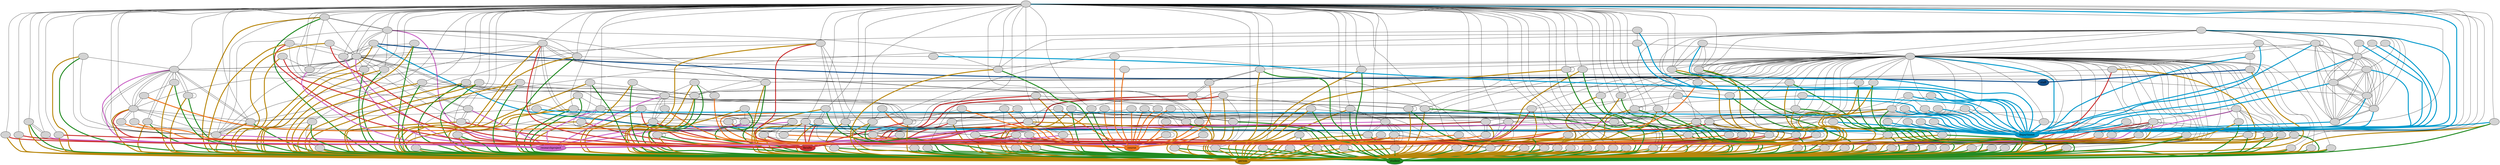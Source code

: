 graph SmokeGen {

	// Categories nodes
	subgraph Categories {
		node[style=filled]
		course[ fillcolor=chocolate2]
		department[ fillcolor=deepskyblue3]
		faculty[ fillcolor=brown3]
		person[ fillcolor=darkgoldenrod]
		researchproject[ fillcolor=orchid3]
		staff[ fillcolor=dodgerblue4]
		student[ fillcolor=forestgreen]
	}

	// Page nodes
	subgraph Pages {
		node[style=filled label=""]
		httpwwwcsutexaseduusersrdbcs[ tooltip="httpwwwcsutexaseduusersrdbcs"]
		httpwwwcsutexaseduusersjbchomelinkshtml[ tooltip="httpwwwcsutexaseduusersjbchomelinkshtml"]
		httpwwwhostccutexaseduworld[ tooltip="httpwwwhostccutexaseduworld"]
		httpwwwutexasedustudentregistrarschedulesspringfrcontentshtml[ tooltip="httpwwwutexasedustudentregistrarschedulesspringfrcontentshtml"]
		httpwwwcsutexaseduuserszchen[ tooltip="httpwwwcsutexaseduuserszchen"]
		httpwwwcsutexaseduusersmartym[ tooltip="httpwwwcsutexaseduusersmartym"]
		httpwwwcsutexaseduuserslin[ tooltip="httpwwwcsutexaseduuserslin"]
		httpwwwcsutexaseduusersdwipcspcsphtml[ tooltip="httpwwwcsutexaseduusersdwipcspcsphtml"]
		httpwwwutexaseducons[ tooltip="httpwwwutexaseducons"]
		httpwwwcsutexaseduusersrraj[ tooltip="httpwwwcsutexaseduusersrraj"]
		httpwwwcsutexaseduuserscilk[ tooltip="httpwwwcsutexaseduuserscilk"]
		httpwwwcsutexaseduuserssouther[ tooltip="httpwwwcsutexaseduuserssouther"]
		httpwwwcsutexaseduusersvlr[ tooltip="httpwwwcsutexaseduusersvlr"]
		httpwwwcsutexaseduuserspawang[ tooltip="httpwwwcsutexaseduuserspawang"]
		httpwwwcsutexaseduusersmccain[ tooltip="httpwwwcsutexaseduusersmccain"]
		httpwwwcsutexaseduuserstewari[ tooltip="httpwwwcsutexaseduuserstewari"]
		httpwwwcsutexaseduusersulf[ tooltip="httpwwwcsutexaseduusersulf"]
		httpwwwcsutexaseduusersnovakcsthtml[ tooltip="httpwwwcsutexaseduusersnovakcsthtml"]
		httpwwwcercutexasedu[ tooltip="httpwwwcercutexasedu"]
		httpwwwdlautexasedudeptsengl[ tooltip="httpwwwdlautexasedudeptsengl"]
		httpwwwcsutexaseduusersrhwang[ tooltip="httpwwwcsutexaseduusersrhwang"]
		httpwwwcsutexaseduusersnn[ tooltip="httpwwwcsutexaseduusersnn"]
		httpwwwcsutexaseduusersdahlin[ tooltip="httpwwwcsutexaseduusersdahlin"]
		httpwwwcsutexaseduusersgokul[ tooltip="httpwwwcsutexaseduusersgokul"]
		httpwwwcsutexaseduusersdiz[ tooltip="httpwwwcsutexaseduusersdiz"]
		httpwwwcsutexaseduusersUTCSreportprofilesjwerthhtml[ tooltip="httpwwwcsutexaseduusersUTCSreportprofilesjwerthhtml"]
		httpwwwcsutexaseduusershyanbin[ tooltip="httpwwwcsutexaseduusershyanbin"]
		httpwwwcsutexaseduusersmarkus[ tooltip="httpwwwcsutexaseduusersmarkus"]
		httpwwwcsutexaseduusersdianelaw[ tooltip="httpwwwcsutexaseduusersdianelaw"]
		httpwwwcsutexaseduuserslamNRL[ tooltip="httpwwwcsutexaseduuserslamNRL"]
		httpwwwutexasedu[ tooltip="httpwwwutexasedu"]
		httpwwwcsutexaseduuserstwangcshindexhtml[ tooltip="httpwwwcsutexaseduuserstwangcshindexhtml"]
		httpwwwcsutexaseduuserskistler[ tooltip="httpwwwcsutexaseduuserskistler"]
		httpwwwcsutexaseduusersemerson[ tooltip="httpwwwcsutexaseduusersemerson"]
		httpwwwcsutexaseduuserskharker[ tooltip="httpwwwcsutexaseduuserskharker"]
		httpwwwcsutexaseduuserssyu[ tooltip="httpwwwcsutexaseduuserssyu"]
		httpwwwcsutexaseduusershewett[ tooltip="httpwwwcsutexaseduusershewett"]
		httpwwwcsutexaseduuserssvkakkad[ tooltip="httpwwwcsutexaseduuserssvkakkad"]
		httpwwwcsutexaseduuserspsp[ tooltip="httpwwwcsutexaseduuserspsp"]
		httpwwwcsutexaseduusersml[ tooltip="httpwwwcsutexaseduusersml"]
		httpwwwcsutexaseduusershudson[ tooltip="httpwwwcsutexaseduusershudson"]
		httpwwwcsutexaseduusersshma[ tooltip="httpwwwcsutexaseduusersshma"]
		httpwwwticamutexasedu[ tooltip="httpwwwticamutexasedu"]
		httpwwwcsutexaseduuserschjwang[ tooltip="httpwwwcsutexaseduuserschjwang"]
		httpwwwcsutexaseduusersoguer[ tooltip="httpwwwcsutexaseduusersoguer"]
		httpwwwcsutexaseduuserssfkaplan[ tooltip="httpwwwcsutexaseduuserssfkaplan"]
		httpwwwcsutexaseduusersjyluo[ tooltip="httpwwwcsutexaseduusersjyluo"]
		httpwwwcsutexaseduusersleekk[ tooltip="httpwwwcsutexaseduusersleekk"]
		httpwwwcsutexaseduusersisheldon[ tooltip="httpwwwcsutexaseduusersisheldon"]
		httpwwwcsutexaseduusersbhanu[ tooltip="httpwwwcsutexaseduusersbhanu"]
		httpwwwcsutexaseduuserszhouxiao[ tooltip="httpwwwcsutexaseduuserszhouxiao"]
		httpwwwcsutexaseduusersalmstrumwelcomehtml[ tooltip="httpwwwcsutexaseduusersalmstrumwelcomehtml"]
		httpwwwhostccutexaseduadministrative[ tooltip="httpwwwhostccutexaseduadministrative"]
		httpwwwhostccutexaseducomputer[ tooltip="httpwwwhostccutexaseducomputer"]
		httpwwwcsutexaseduuserskuipers[ tooltip="httpwwwcsutexaseduuserskuipers"]
		httpwwwcsutexaseduusersnovakcsphtml[ tooltip="httpwwwcsutexaseduusersnovakcsphtml"]
		httpwwwcsutexaseduusersqzuo[ tooltip="httpwwwcsutexaseduusersqzuo"]
		httpwwwcsutexaseduusersskumar[ tooltip="httpwwwcsutexaseduusersskumar"]
		httpwwwcsutexaseduusersemery[ tooltip="httpwwwcsutexaseduusersemery"]
		httpwwwcsutexaseduuserswilson[ tooltip="httpwwwcsutexaseduuserswilson"]
		httpwwwcsutexaseduuserswalkerh[ tooltip="httpwwwcsutexaseduuserswalkerh"]
		httpwwwcsutexaseduusersvincsthtml[ tooltip="httpwwwcsutexaseduusersvincsthtml"]
		httpwwwcsutexaseduusersccp[ tooltip="httpwwwcsutexaseduusersccp"]
		httpwwwcsutexaseduusersailab[ tooltip="httpwwwcsutexaseduusersailab"]
		httpwwwcsutexaseduuserskedar[ tooltip="httpwwwcsutexaseduuserskedar"]
		httpwwwcsutexaseduusersdragoncs[ tooltip="httpwwwcsutexaseduusersdragoncs"]
		httpwwwcsutexaseduuserskornerup[ tooltip="httpwwwcsutexaseduuserskornerup"]
		httpwwwcsutexaseduusersfussellcsg[ tooltip="httpwwwcsutexaseduusersfussellcsg"]
		httpwwwdlautexasedudeptsphilosophymainhtml[ tooltip="httpwwwdlautexasedudeptsphilosophymainhtml"]
		httpwwwcsutexaseduusersoops[ tooltip="httpwwwcsutexaseduusersoops"]
		httpwwwcsutexaseduusersyonglu[ tooltip="httpwwwcsutexaseduusersyonglu"]
		httpwwwcsutexaseduusersbrowne[ tooltip="httpwwwcsutexaseduusersbrowne"]
		httpwwwcsutexaseduuserskornerupcs[ tooltip="httpwwwcsutexaseduuserskornerupcs"]
		httpwwwcsutexaseduuserscthomp[ tooltip="httpwwwcsutexaseduuserscthomp"]
		httpwwwcsutexaseduusersndale[ tooltip="httpwwwcsutexaseduusersndale"]
		httpwwwcsutexaseduuserssawada[ tooltip="httpwwwcsutexaseduuserssawada"]
		httpwwwcsutexaseduuserslorenzocorsicstF[ tooltip="httpwwwcsutexaseduuserslorenzocorsicstF"]
		httpwwwcsutexaseduusersjoshicsdmainhtml[ tooltip="httpwwwcsutexaseduusersjoshicsdmainhtml"]
		httpwwwarlututexaseduitgwwwhomehtml[ tooltip="httpwwwarlututexaseduitgwwwhomehtml"]
		httpwwwcsutexaseduuserscdj[ tooltip="httpwwwcsutexaseduuserscdj"]
		httpwwwcsutexaseduusersjbc[ tooltip="httpwwwcsutexaseduusersjbc"]
		httpwwwcsutexaseduusersrdbcsT[ tooltip="httpwwwcsutexaseduusersrdbcsT"]
		httpwwwcsutexaseduusersnlacq[ tooltip="httpwwwcsutexaseduusersnlacq"]
		httpwwwhostccutexaseduacademic[ tooltip="httpwwwhostccutexaseduacademic"]
		httpwwwcsutexaseduusersmecaliff[ tooltip="httpwwwcsutexaseduusersmecaliff"]
		httpwwwcsutexaseduuserslorenzo[ tooltip="httpwwwcsutexaseduuserslorenzo"]
		httpwwwcsutexaseduusersestlin[ tooltip="httpwwwcsutexaseduusersestlin"]
		httpwwwcsutexaseduusersxguo[ tooltip="httpwwwcsutexaseduusersxguo"]
		httpwwwcsutexaseduusersmooney[ tooltip="httpwwwcsutexaseduusersmooney"]
		httpwwwcsutexaseduusersgeeta[ tooltip="httpwwwcsutexaseduusersgeeta"]
		httpwwwcsutexaseduusersschwartz[ tooltip="httpwwwcsutexaseduusersschwartz"]
		httpwwwcsutexaseduusersrvdg[ tooltip="httpwwwcsutexaseduusersrvdg"]
		httpwwwcsutexaseduusersvin[ tooltip="httpwwwcsutexaseduusersvin"]
		httpwwwcsutexaseduuserslavenderCS[ tooltip="httpwwwcsutexaseduuserslavenderCS"]
		httpwwwcsutexaseduuserscpgRTS[ tooltip="httpwwwcsutexaseduuserscpgRTS"]
		httpwwwcheutexasedu[ tooltip="httpwwwcheutexasedu"]
		httpwwwcsutexaseduuserswilsoncshtml[ tooltip="httpwwwcsutexaseduuserswilsoncshtml"]
		httpwwweceutexasedu[ tooltip="httpwwweceutexasedu"]
		httpwwwcsutexaseduusersgajit[ tooltip="httpwwwcsutexaseduusersgajit"]
		httpwwwcsutexaseduusersristocstcs[ tooltip="httpwwwcsutexaseduusersristocstcs"]
		httpwwwcsutexaseduuserschaput[ tooltip="httpwwwcsutexaseduuserschaput"]
		httpwwwphutexasedu[ tooltip="httpwwwphutexasedu"]
		httpwwwcsutexaseduuserslorenzocorsicsF[ tooltip="httpwwwcsutexaseduuserslorenzocorsicsF"]
		httpwwwcsutexaseduusersyschoe[ tooltip="httpwwwcsutexaseduusersyschoe"]
		httpwwwcsutexaseduusersqr[ tooltip="httpwwwcsutexaseduusersqr"]
		httpwwwcsutexaseduusersjbednar[ tooltip="httpwwwcsutexaseduusersjbednar"]
		httpwwwcsutexaseduuserssmaragd[ tooltip="httpwwwcsutexaseduuserssmaragd"]
		httpwwwcsutexaseduuserslincst[ tooltip="httpwwwcsutexaseduuserslincst"]
		httpwwwhostccutexaseduresearchresourcesindexhtml[ tooltip="httpwwwhostccutexaseduresearchresourcesindexhtml"]
		httpwwwcsutexaseduusersmiranker[ tooltip="httpwwwcsutexaseduusersmiranker"]
		httpwwwcsutexasedu[ tooltip="httpwwwcsutexasedu"]
		httpwwwcsutexaseduusersyufengcshtml[ tooltip="httpwwwcsutexaseduusersyufengcshtml"]
		httpwwwcsutexaseduusersboyercoursescstspringhtml[ tooltip="httpwwwcsutexaseduusersboyercoursescstspringhtml"]
		httpwwwcsutexaseduusersagapito[ tooltip="httpwwwcsutexaseduusersagapito"]
		httpwwwcsutexaseduusersejp[ tooltip="httpwwwcsutexaseduusersejp"]
		httpwwwcsutexaseduusersrdb[ tooltip="httpwwwcsutexaseduusersrdb"]
		httpwwwcsutexaseduuserscode[ tooltip="httpwwwcsutexaseduuserscode"]
		httpwwwcsutexaseduusersyau[ tooltip="httpwwwcsutexaseduusersyau"]
		httpwwwcsutexaseduusersrtan[ tooltip="httpwwwcsutexaseduusersrtan"]
		httpwwwcsutexaseduuserscnchu[ tooltip="httpwwwcsutexaseduuserscnchu"]
		httpwwwcsutexaseduusersmallory[ tooltip="httpwwwcsutexaseduusersmallory"]
		httpwwwcsutexaseduusersbogo[ tooltip="httpwwwcsutexaseduusersbogo"]
		httpwwwcsutexaseduusersdahlinClassesWebOS[ tooltip="httpwwwcsutexaseduusersdahlinClassesWebOS"]
		httpwwwcsutexaseduusersbayardo[ tooltip="httpwwwcsutexaseduusersbayardo"]
		httpwwwcsutexaseduuserscanfield[ tooltip="httpwwwcsutexaseduuserscanfield"]
		httpwwwcsutexaseduuserschuang[ tooltip="httpwwwcsutexaseduuserschuang"]
		httpwwwcsutexaseduusersnimar[ tooltip="httpwwwcsutexaseduusersnimar"]
		httpwwwcsutexaseduusersckwong[ tooltip="httpwwwcsutexaseduusersckwong"]
		httpwwwcsutexaseduusersnovak[ tooltip="httpwwwcsutexaseduusersnovak"]
		httpwwwcsutexaseduusersssinha[ tooltip="httpwwwcsutexaseduusersssinha"]
		httpwwwcsutexaseduusersgooty[ tooltip="httpwwwcsutexaseduusersgooty"]
		httpwwwcsutexaseduusersmooneycswelcomehtml[ tooltip="httpwwwcsutexaseduusersmooneycswelcomehtml"]
		httpwwwcsutexaseduusersliugt[ tooltip="httpwwwcsutexaseduusersliugt"]
		httpwwwcsutexaseduuserscarruth[ tooltip="httpwwwcsutexaseduuserscarruth"]
		httpwwwcsutexaseduusersajohn[ tooltip="httpwwwcsutexaseduusersajohn"]
		httpwwwcsutexaseduusersgunther[ tooltip="httpwwwcsutexaseduusersgunther"]
		httpwwwcsutexaseduusersson[ tooltip="httpwwwcsutexaseduusersson"]
		httpwwwhostccutexasedunew[ tooltip="httpwwwhostccutexasedunew"]
		httpwwwcsutexaseduusersristocsnn[ tooltip="httpwwwcsutexaseduusersristocsnn"]
		httpwwwcsutexaseduusersnovakcskhtml[ tooltip="httpwwwcsutexaseduusersnovakcskhtml"]
		httpwwwcsutexaseduuserslavender[ tooltip="httpwwwcsutexaseduuserslavender"]
		httpwwwcsutexaseduusersesra[ tooltip="httpwwwcsutexaseduusersesra"]
		httpwwwarlututexasedu[ tooltip="httpwwwarlututexasedu"]
		httpwwwcsutexaseduusersvincslhtml[ tooltip="httpwwwcsutexaseduusersvincslhtml"]
		httpwwwcsutexaseduusersfussell[ tooltip="httpwwwcsutexaseduusersfussell"]
		httpwwwcsutexaseduuserssammy[ tooltip="httpwwwcsutexaseduuserssammy"]
		httpwwwcsutexaseduusersplaxton[ tooltip="httpwwwcsutexaseduusersplaxton"]
		httpwwwcsutexaseduusersaruna[ tooltip="httpwwwcsutexaseduusersaruna"]
		httpwwwactlabutexasedu[ tooltip="httpwwwactlabutexasedu"]
		httpwwwutexasedustudentslcm[ tooltip="httpwwwutexasedustudentslcm"]
		httpwwwcsutexaseduusersvipin[ tooltip="httpwwwcsutexaseduusersvipin"]
		httpwwwcsutexaseduusersshenoy[ tooltip="httpwwwcsutexaseduusersshenoy"]
		httpwwwcsutexaseduusersdsb[ tooltip="httpwwwcsutexaseduusersdsb"]
		httpwwwcsutexaseduusersunicron[ tooltip="httpwwwcsutexaseduusersunicron"]
		httpwwwcsutexaseduuserslam[ tooltip="httpwwwcsutexaseduuserslam"]
		httpwwwutexaseduogs[ tooltip="httpwwwutexaseduogs"]
		httpwwwcsutexaseduusersfussellcshtml[ tooltip="httpwwwcsutexaseduusersfussellcshtml"]
		httpwwwcsutexaseduusersvl[ tooltip="httpwwwcsutexaseduusersvl"]
		httpwwwcsutexaseduuserscpg[ tooltip="httpwwwcsutexaseduuserscpg"]
		httpwwwcsutexaseduusersqiming[ tooltip="httpwwwcsutexaseduusersqiming"]
		httpwwwcsutexaseduusersgyx[ tooltip="httpwwwcsutexaseduusersgyx"]
		httpwwwcsutexaseduusersless[ tooltip="httpwwwcsutexaseduusersless"]
		httpwwwcsutexaseduusersmoriarty[ tooltip="httpwwwcsutexaseduusersmoriarty"]
		httpwwwcsutexaseduusersalmstrumclassescsfall[ tooltip="httpwwwcsutexaseduusersalmstrumclassescsfall"]
		httpwwwcsutexaseduusersmwbarnes[ tooltip="httpwwwcsutexaseduusersmwbarnes"]
		httpwwwcsutexaseduusersngk[ tooltip="httpwwwcsutexaseduusersngk"]
		httpwwwcsutexaseduuserswylee[ tooltip="httpwwwcsutexaseduuserswylee"]
		httpwwwcsutexaseduusersyangyangcs[ tooltip="httpwwwcsutexaseduusersyangyangcs"]
		httpwwwcsutexaseduusersxfengcscshtml[ tooltip="httpwwwcsutexaseduusersxfengcscshtml"]
		httpwwwcsutexaseduusersnovakcshtml[ tooltip="httpwwwcsutexaseduusersnovakcshtml"]
		httpwwwcsutexaseduusersemmawu[ tooltip="httpwwwcsutexaseduusersemmawu"]
		httpwwwcsutexaseduusersporter[ tooltip="httpwwwcsutexaseduusersporter"]
		httpwwwcsutexaseduusershqliucshtml[ tooltip="httpwwwcsutexaseduusershqliucshtml"]
		httpwwwmautexaseduusersbshultsATP[ tooltip="httpwwwmautexaseduusersbshultsATP"]
		httpwwwcsutexaseduusersesteban[ tooltip="httpwwwcsutexaseduusersesteban"]
		httpwwwcsutexaseduusersjadair[ tooltip="httpwwwcsutexaseduusersjadair"]
		httpwwwcsutexaseduusersckpoon[ tooltip="httpwwwcsutexaseduusersckpoon"]
		httpwwwcsutexaseduusersmarkj[ tooltip="httpwwwcsutexaseduusersmarkj"]
		httpwwwcsutexaseduusershiep[ tooltip="httpwwwcsutexaseduusershiep"]
		httpwwwcsutexaseduusersyuanjing[ tooltip="httpwwwcsutexaseduusersyuanjing"]
		httpwwwcsutexaseduuserssak[ tooltip="httpwwwcsutexaseduuserssak"]
		httpwwwhostccutexaseduresearchpropdevindexhtml[ tooltip="httpwwwhostccutexaseduresearchpropdevindexhtml"]
		httpwwwcsutexaseduusersdastuart[ tooltip="httpwwwcsutexaseduusersdastuart"]
		httpwwwcsutexaseduusersboyer[ tooltip="httpwwwcsutexaseduusersboyer"]
		httpwwwcsutexaseduuserstwang[ tooltip="httpwwwcsutexaseduuserstwang"]
		httpwwwcsutexaseduusersdionisis[ tooltip="httpwwwcsutexaseduusersdionisis"]
		httputsccutexasedumisindexhtml[ tooltip="httputsccutexasedumisindexhtml"]
		httpwwwcsutexaseduusersvlrfhtml[ tooltip="httpwwwcsutexaseduusersvlrfhtml"]
		httpwwwcsutexaseduusersneerajm[ tooltip="httpwwwcsutexaseduusersneerajm"]
		httpwwwcsutexaseduuserssriram[ tooltip="httpwwwcsutexaseduuserssriram"]
		httpwwwcsutexaseduusershqliu[ tooltip="httpwwwcsutexaseduusershqliu"]
		httpwwwutexasedustudentorgs[ tooltip="httpwwwutexasedustudentorgs"]
		httpwwwcsutexaseduusersmooneyai[ tooltip="httpwwwcsutexaseduusersmooneyai"]
		httpwwwhostccutexaseduresearch[ tooltip="httpwwwhostccutexaseduresearch"]
		httpwwwcsutexaseduusersmfkb[ tooltip="httpwwwcsutexaseduusersmfkb"]
		httpwwwcsutexaseduusersotu[ tooltip="httpwwwcsutexaseduusersotu"]
		httpwwwcsutexaseduuserspahardin[ tooltip="httpwwwcsutexaseduuserspahardin"]
		httpwwwhostccutexasedusearch[ tooltip="httpwwwhostccutexasedusearch"]
		httpwwwcsutexaseduusersdmcl[ tooltip="httpwwwcsutexaseduusersdmcl"]
		httpwwwcsutexaseduusersvincsmhtml[ tooltip="httpwwwcsutexaseduusersvincsmhtml"]
		httpwwwhostccutexaseduresearchvpindexhtml[ tooltip="httpwwwhostccutexaseduresearchvpindexhtml"]
		httpwwwcsutexaseduuserssowmya[ tooltip="httpwwwcsutexaseduuserssowmya"]
		httpwwwcsutexaseduusersUTCSreportprofilesbledsoehtml[ tooltip="httpwwwcsutexaseduusersUTCSreportprofilesbledsoehtml"]
		httpwwwhostccutexaseduresearchfundingindexhtml[ tooltip="httpwwwhostccutexaseduresearchfundingindexhtml"]
		httpwwwcsutexaseduuserssunghee[ tooltip="httpwwwcsutexaseduuserssunghee"]
		httpwwwcsutexaseduuserssuzycspindexhtml[ tooltip="httpwwwcsutexaseduuserssuzycspindexhtml"]
		httpwwwcsutexaseduusersvlrsachtml[ tooltip="httpwwwcsutexaseduusersvlrsachtml"]
		httpwwwcsutexaseduuserszhuqing[ tooltip="httpwwwcsutexaseduuserszhuqing"]
		httpwwwcsutexaseduusershaizhou[ tooltip="httpwwwcsutexaseduusershaizhou"]
		httpwwwcsutexaseduusersmooneymlcoursewelcomehtml[ tooltip="httpwwwcsutexaseduusersmooneymlcoursewelcomehtml"]
		httpwwwcsutexaseduusersristo[ tooltip="httpwwwcsutexaseduusersristo"]
		httpwwwcsutexaseduusersjfang[ tooltip="httpwwwcsutexaseduusersjfang"]
		httpwwwcsutexaseduusersmadhukar[ tooltip="httpwwwcsutexaseduusersmadhukar"]
		httpwwwcsutexaseduuserscadcadhtml[ tooltip="httpwwwcsutexaseduuserscadcadhtml"]
		httpwwwcsutexaseduusersgregoryhmainhtml[ tooltip="httpwwwcsutexaseduusersgregoryhmainhtml"]
		httpwwwcsutexaseduusersrupert[ tooltip="httpwwwcsutexaseduusersrupert"]
		httpwwwcsutexaseduuserswarshaw[ tooltip="httpwwwcsutexaseduuserswarshaw"]
		httpwwwcsutexaseduuserspecina[ tooltip="httpwwwcsutexaseduuserspecina"]
		httpwwwcsutexaseduusershaosun[ tooltip="httpwwwcsutexaseduusershaosun"]
		httpwwwcsutexaseduusersdwip[ tooltip="httpwwwcsutexaseduusersdwip"]
		httpwwwcsutexaseduuserspaulmcq[ tooltip="httpwwwcsutexaseduuserspaulmcq"]
		httputsccutexaseduhellasindexhtml[ tooltip="httputsccutexaseduhellasindexhtml"]
		httpwwwcsutexaseduusersyufeng[ tooltip="httpwwwcsutexaseduusersyufeng"]
		httpwwwcsutexaseduuserslwerth[ tooltip="httpwwwcsutexaseduuserslwerth"]
		httpwwwcsutexaseduusersjthomas[ tooltip="httpwwwcsutexaseduusersjthomas"]
		httpwwwlibutexasedu[ tooltip="httpwwwlibutexasedu"]
		httpwwwcsutexaseduusersmisra[ tooltip="httpwwwcsutexaseduusersmisra"]
		httpwwwcsutexaseduusersluxue[ tooltip="httpwwwcsutexaseduusersluxue"]
		httpwwwcsutexaseduusersdahlinClassesGradArchindexhtml[ tooltip="httpwwwcsutexaseduusersdahlinClassesGradArchindexhtml"]
		httpwwwutexasedumapsmainbuildingstayhtml[ tooltip="httpwwwutexasedumapsmainbuildingstayhtml"]
		httpwwwmautexasedu[ tooltip="httpwwwmautexasedu"]
	}

	// LinkTo edges
	httpwwwcsutexaseduuserslincst--httpwwwcsutexaseduuserssammy
	httpwwwutexasedu--httpwwwcsutexaseduuserschjwang
	httpwwwcsutexaseduusersristo--httpwwwcsutexaseduusersnlacq
	httpwwwcsutexasedu--httpwwwcsutexaseduusersvl
	httpwwwcsutexaseduusersmooney--httpwwwcsutexaseduusersmooneyai
	httpwwwutexasedu--httpwwwcsutexaseduusersmwbarnes
	httpwwwcsutexaseduusersvincsmhtml--httpwwwcsutexaseduusersvin
	httpwwwcsutexasedu--httpwwwcsutexaseduusersshma
	httpwwwhostccutexasedusearch--httpwwwcsutexaseduusersskumar
	httpwwwcsutexaseduusersnovak--httpwwwcsutexaseduusersnovak
	httpwwwutexasedu--httpwwwcsutexaseduusersotu
	httpwwwcsutexaseduusersgokul--httpwwwcsutexaseduusersgooty
	httpwwwcsutexaseduusersrraj--httpwwwcsutexaseduusersvlrsachtml
	httpwwwcsutexaseduusersml--httpwwwcsutexaseduusersnlacq
	httpwwwhostccutexasedunew--httpwwwhostccutexaseduresearch
	httpwwwcsutexaseduuserswilsoncshtml--httpwwwcsutexaseduuserswilson
	httpwwwcsutexaseduusersdmcl--httpwwwcsutexaseduusersshenoy
	httpwwwcsutexaseduuserscadcadhtml--httpwwwcsutexaseduusershaizhou
	httpwwwcsutexaseduusersmooneymlcoursewelcomehtml--httpwwwcsutexaseduusersmooney
	httpwwwcsutexaseduusersailab--httpwwwcsutexaseduusersnlacq
	httpwwwcsutexaseduuserskuipers--httpwwwcsutexaseduuserskuipers
	httpwwwcsutexaseduuserscpgRTS--httpwwwcsutexaseduuserscpg
	httpwwwcsutexaseduuserssmaragd--httpwwwcsutexaseduuserssammy
	httpwwwutexasedu--httpwwwcsutexaseduusersyuanjing
	httpwwwcsutexaseduusersmarkj--httpwwwcsutexaseduusersmarkj
	httpwwwcsutexaseduusersnovakcshtml--httpwwwcsutexaseduusersnovak
	httpwwwcsutexaseduusersdsb--httpwwwcsutexaseduuserstwang
	httpwwwcsutexaseduusersvlr--httpwwwcsutexaseduusersrdbcsT
	httpwwwlibutexasedu--httpwwwcsutexaseduusersjyluo
	httpwwwcsutexasedu--httpwwwcsutexaseduusersbayardo
	httpwwwcsutexaseduusersvin--httpwwwcsutexaseduusersvincsthtml
	httpwwwcsutexasedu--httpwwwcsutexaseduusersvlrsachtml
	httpwwwutexasedustudentslcm--httpwwwutexasedustudentorgs
	httpwwwcsutexaseduusersqr--httpwwwcsutexaseduusersailab
	httpwwwdlautexasedudeptsengl--httpwwwcsutexaseduusershudson
	httpwwwcsutexasedu--httpwwwcsutexaseduuserskedar
	httpwwwcsutexasedu--httpwwwcsutexaseduuserspsp
	httpwwwcsutexasedu--httpwwwcsutexaseduusersnovak
	httpwwwcsutexaseduusersdmcl--httpwwwcsutexaseduuserspawang
	httpwwwcsutexasedu--httpwwwcsutexaseduusersalmstrumclassescsfall
	httpwwwhostccutexaseduresearch--httpwwwhostccutexaseduadministrative
	httpwwwcsutexasedu--httpwwwcsutexaseduuserscanfield
	httpwwwutexasedu--httpwwwcsutexaseduusersesra
	httpwwwcsutexaseduuserscdj--httpwwwcsutexaseduuserscpgRTS
	httpwwwcsutexasedu--httpwwwcsutexaseduusersdianelaw
	httpwwwcsutexaseduusersml--httpwwwcsutexaseduuserscthomp
	httpwwwcsutexaseduusersnovak--httpwwwcsutexaseduusersailab
	httpwwwcsutexaseduusersnn--httpwwwcsutexaseduusersyschoe
	httpwwwcsutexaseduusersmisra--httpwwwcsutexaseduuserstwang
	httpwwwcsutexaseduusersfussellcsg--httpwwwcsutexaseduuserspahardin
	httpwwwcsutexaseduusersrdb--httpwwwcsutexaseduuserscilk
	httpwwwcsutexaseduusersvin--httpwwwcsutexaseduuserstwang
	httpwwwutexasedu--httpwwwcsutexaseduusersalmstrumwelcomehtml
	httpwwwhostccutexaseduadministrative--httpwwwhostccutexasedunew
	httpwwwcsutexaseduusersmooney--httpwwwcsutexaseduusersnlacq
	httpwwwmautexaseduusersbshultsATP--httpwwwcsutexaseduusersailab
	httpwwwcsutexaseduusersemery--httpwwwcsutexaseduusersemery
	httpwwwcsutexaseduusersemery--httpwwwcsutexaseduuserscode
	httpwwwutexasedu--httpwwwcsutexaseduusersdmcl
	httpwwwcsutexaseduusersmarkj--httpwwwcsutexaseduusersoops
	httpwwwcsutexaseduusersvlr--httpwwwcsutexaseduusersvlrsachtml
	httpwwwdlautexasedudeptsphilosophymainhtml--httpwwwcsutexaseduusersristocstcs
	httpwwwcsutexaseduusersajohn--httpwwwcsutexaseduuserscode
	httpwwwcsutexaseduusersnovakcsthtml--httpwwwcsutexaseduusersemmawu
	httpwwwcsutexaseduusersnn--httpwwwcsutexaseduuserspaulmcq
	httpwwwcsutexaseduusersvin--httpwwwcsutexaseduusersxguo
	httpwwwcsutexaseduusersrhwang--httpwwwcsutexaseduuserscpgRTS
	httpwwwhostccutexasedusearch--httpwwwhostccutexaseducomputer
	httpwwwcsutexaseduusersmecaliff--httpwwwcsutexaseduusersml
	httpwwwcsutexaseduusersmooney--httpwwwcsutexaseduusersrdbcsT
	httpwwwcsutexasedu--httpwwwcsutexaseduusersailab
	httpwwwcsutexaseduusersvlrsachtml--httpwwwcsutexaseduusersmadhukar
	httpwwwhostccutexaseducomputer--httpwwwhostccutexasedusearch
	httpwwwcsutexasedu--httpwwwcsutexaseduusersnn
	httpwwwcsutexaseduuserslamNRL--httpwwwcsutexaseduusersckwong
	httpwwwcsutexaseduusersdiz--httpwwwcsutexaseduusersvlrsachtml
	httpwwwcsutexaseduuserskornerupcs--httpwwwcsutexaseduuserskornerup
	httpwwwcsutexaseduusersvlrsachtml--httpwwwcsutexaseduusersrraj
	httpwwwutexasedu--httpwwwcsutexaseduusersxguo
	httpwwwphutexasedu--httpwwwcsutexaseduuserspecina
	httpwwwutexasedu--httpwwwcsutexaseduusersjbednar
	httpwwweceutexasedu--httpwwwcercutexasedu
	httpwwwcsutexaseduusersmarkus--httpwwwcsutexaseduuserspsp
	httpwwwcsutexasedu--httpwwwcsutexaseduusersqr
	httpwwwcsutexasedu--httpwwwcsutexaseduusersml
	httpwwwcsutexaseduusersmooney--httpwwwcsutexaseduusersml
	httpwwwcsutexaseduusersbrowne--httpwwwcsutexaseduuserscode
	httpwwwcsutexaseduuserssouther--httpwwwcsutexaseduusersmfkb
	httpwwwhostccutexasedusearch--httpwwwhostccutexaseduworld
	httpwwwcsutexaseduusersmiranker--httpwwwcsutexaseduusersrdbcsT
	httpwwwcsutexaseduuserslam--httpwwwcsutexaseduuserslamNRL
	httpwwwcsutexaseduusersmooney--httpwwwcsutexaseduusersmooneymlcoursewelcomehtml
	httpwwwcsutexaseduuserswilson--httpwwwcsutexaseduusersrdbcsT
	httpwwwutexasedu--httpwwwcsutexaseduusersgooty
	httpwwwcsutexaseduusersvin--httpwwwcsutexaseduuserssriram
	httpwwwhostccutexaseduadministrative--httpwwwhostccutexaseducomputer
	httpwwwcsutexaseduuserskharker--httpwwwcsutexaseduuserskharker
	httpwwwhostccutexaseduresearch--httpwwwhostccutexasedusearch
	httpwwwhostccutexasedunew--httpwwwhostccutexasedusearch
	httpwwwutexasedu--httpwwwcsutexaseduusersagapito
	httpwwwcsutexaseduusersvincsmhtml--httpwwwcsutexaseduuserstwang
	httpwwwcsutexaseduusersoops--httpwwwcsutexaseduuserswilson
	httpwwwhostccutexaseduadministrative--httpwwwhostccutexasedusearch
	httpwwwcsutexaseduuserskuipers--httpwwwcsutexaseduusersqr
	httpwwwlibutexasedu--httpwwwhostccutexaseduworld
	httpwwwlibutexasedu--httpwwwcsutexaseduusersdastuart
	httpwwwutexasedu--httpwwwcsutexaseduusersunicron
	httpwwwcsutexasedu--httpwwwcsutexaseduusershyanbin
	httpwwwcsutexaseduusersschwartz--httpwwwcsutexaseduusersdsb
	httpwwwcsutexasedu--httpwwwcsutexaseduuserssak
	httpwwwcsutexaseduusersrdb--httpwwwcsutexaseduusersless
	httpwwwcsutexaseduusersgregoryhmainhtml--httpwwwcsutexaseduusersulf
	httpwwwhostccutexaseduadministrative--httpwwwhostccutexaseduacademic
	httpwwwcsutexaseduusersrupert--httpwwwcsutexaseduusersnlacq
	httpwwwutexasedu--httpwwwcsutexaseduusersjthomas
	httpwwwhostccutexaseduacademic--httpwwwhostccutexaseducomputer
	httpwwwcsutexasedu--httpwwwcsutexaseduuserskharker
	httpwwwcsutexaseduuserscode--httpwwwcsutexaseduusersemery
	httpwwwcsutexaseduuserslam--httpwwwcsutexaseduusersckwong
	httpwwwcsutexaseduusersnn--httpwwwcsutexaseduusersristo
	httpwwwcsutexaseduusersnn--httpwwwcsutexaseduusersmoriarty
	httpwwwhostccutexaseducomputer--httpwwwhostccutexaseduresearch
	httpwwwhostccutexaseduworld--httpwwwutexasedu
	httpwwwcsutexaseduusersvincsthtml--httpwwwcsutexaseduusersvin
	httpwwwhostccutexaseducomputer--httpwwwhostccutexaseduacademic
	httpwwwcsutexasedu--httpwwwcsutexaseduusersqiming
	httpwwwcsutexaseduuserscode--httpwwwcsutexaseduusersbrowne
	httpwwwcsutexaseduusersvl--httpwwwcsutexaseduusersailab
	httpwwwcsutexaseduusersless--httpwwwcsutexaseduusersrdb
	httpwwwcsutexasedu--httpwwwcsutexaseduuserskornerup
	httpwwwcsutexaseduusersnovakcsphtml--httpwwwcsutexaseduusersjfang
	httpwwwcsutexaseduuserskornerup--httpwwwcsutexaseduuserspsp
	httpwwwhostccutexaseduacademic--httpwwwhostccutexaseduresearch
	httpwwwcsutexaseduuserspsp--httpwwwcsutexaseduusersmisra
	httpwwwlibutexasedu--httpwwwcsutexaseduuserssammy
	httpwwwcercutexasedu--httpwwwcsutexaseduusersfussell
	httpwwwutexasedu--httpwwwcsutexaseduuserspawang
	httpwwwcsutexaseduuserssak--httpwwwcsutexaseduusersgooty
	httpwwwcsutexaseduusersailab--httpwwwcsutexaseduusersmoriarty
	httpwwwcsutexaseduusersvincsmhtml--httpwwwcsutexaseduusersbhanu
	httpwwwcsutexaseduusersyangyangcs--httpwwwcsutexaseduusersyangyangcs
	httpwwwhostccutexaseduworld--httpwwwcsutexaseduusersalmstrumwelcomehtml
	httputsccutexaseduhellasindexhtml--httpwwwcsutexaseduusersdionisis
	httpwwwutexaseduogs--httpwwwcsutexaseduuserssyu
	httpwwwcsutexasedu--httpwwwcsutexaseduusersejp
	httpwwwlibutexasedu--httpwwwcsutexaseduuserspaulmcq
	httpwwwcsutexaseduusershqliu--httpwwwcsutexaseduusershqliucshtml
	httpwwwcsutexaseduusersnovakcsphtml--httpwwwcsutexaseduusersnovak
	httpwwwcsutexaseduusersml--httpwwwcsutexaseduuserssowmya
	httpwwwutexasedumapsmainbuildingstayhtml--httpwwwcsutexaseduusersemery
	httpwwwcsutexaseduusersdmcl--httpwwwcsutexaseduuserssriram
	httpwwwutexasedu--httpwwwcsutexaseduusersyonglu
	httpwwwhostccutexasedusearch--httpwwwhostccutexasedunew
	httpwwwcsutexaseduusersristocsnn--httpwwwcsutexaseduusersristo
	httpwwwcsutexasedu--httpwwwcsutexaseduusersjadair
	httpwwwcsutexasedu--httpwwwcsutexaseduuserssriram
	httpwwwcsutexaseduuserslorenzocorsicsF--httpwwwcsutexaseduusersbogo
	httpwwwcsutexaseduuserspsp--httpwwwcsutexaseduuserscarruth
	httpwwwcsutexaseduusersrupert--httpwwwcsutexaseduusersson
	httpwwwhostccutexaseduresearch--httpwwwhostccutexaseduacademic
	httpwwwhostccutexaseduacademic--httpwwwhostccutexaseduworld
	httpwwwcsutexasedu--httpwwwcsutexaseduusersulf
	httpwwwcsutexasedu--httpwwwcsutexaseduusersrhwang
	httpwwwcsutexaseduusersestlin--httpwwwcsutexaseduusersestlin
	httpwwwcsutexaseduuserssfkaplan--httpwwwcsutexaseduusersoops
	httpwwwcsutexaseduusersssinha--httpwwwcsutexaseduusersgooty
	httpwwwcsutexaseduusersemerson--httpwwwcsutexaseduuserscanfield
	httpwwwcsutexaseduusersvipin--httpwwwcsutexaseduusersgooty
	httpwwwutexasedu--httpwwwcsutexaseduusersrdb
	httpwwwcsutexasedu--httpwwwcsutexaseduusershudson
	httpwwwlibutexasedu--httpwwwhostccutexaseduadministrative
	httpwwwcsutexasedu--httpwwwcsutexaseduusersndale
	httpwwwcsutexaseduusersmooney--httpwwwcsutexaseduusersailab
	httpwwwcsutexaseduuserslorenzocorsicstF--httpwwwcsutexaseduuserslorenzo
	httpwwwcsutexaseduusersjbchomelinkshtml--httpwwwcsutexaseduusersjbc
	httpwwwcsutexaseduusersnn--httpwwwcsutexaseduusersailab
	httpwwwutexasedu--httpwwwcsutexaseduusersqzuo
	httpwwwutexasedu--httpwwwcsutexaseduuserstewari
	httpwwwlibutexasedu--httpwwwhostccutexaseduresearch
	httpwwwcsutexasedu--httpwwwcsutexaseduusersristo
	httpwwwcsutexaseduuserskuipers--httpwwwcsutexaseduusersailab
	httpwwwcsutexasedu--httpwwwcsutexaseduuserssunghee
	httpwwwarlututexasedu--httpwwwcsutexaseduusersjthomas
	httpwwwcsutexaseduuserskuipers--httpwwwcsutexaseduusersrdbcsT
	httpwwwutexasedu--httpwwwcsutexaseduusersplaxton
	httpwwwutexasedu--httpwwwcsutexaseduuserszhouxiao
	httpwwwcsutexasedu--httpwwwcsutexaseduusersjfang
	httpwwwcsutexaseduusersnimar--httpwwwcsutexaseduusersgeeta
	httpwwwcsutexaseduusersqr--httpwwwcsutexaseduuserswylee
	httpwwwcsutexasedu--httpwwwcsutexaseduusersmwbarnes
	httpwwwarlututexaseduitgwwwhomehtml--httpwwwcsutexaseduusersfussell
	httpwwwcsutexaseduusersvin--httpwwwcsutexaseduusersvin
	httpwwwcsutexaseduusersdastuart--httpwwwcsutexaseduuserscpgRTS
	httpwwwcheutexasedu--httpwwwcsutexaseduuserssunghee
	httpwwwutexasedu--httpwwwcsutexaseduusersrraj
	httpwwwcsutexasedu--httpwwwcsutexaseduusersjyluo
	httpwwwcsutexaseduusersnn--httpwwwcsutexaseduusersdianelaw
	httpwwwutexasedu--httpwwwcsutexaseduusersrvdg
	httpwwwcsutexaseduusersnovakcskhtml--httpwwwcsutexaseduusersnovak
	httpwwwcsutexaseduusershqliucshtml--httpwwwcsutexaseduusersdiz
	httpwwwcsutexaseduusersmooney--httpwwwcsutexaseduusersulf
	httpwwwcsutexaseduusersristo--httpwwwcsutexaseduusersyschoe
	httpwwwcsutexaseduusersnn--httpwwwcsutexaseduusersmartym
	httpwwwcsutexaseduuserscpg--httpwwwcsutexaseduuserscpgRTS
	httpwwwcsutexaseduusersdiz--httpwwwcsutexaseduusershqliucshtml
	httpwwwcsutexaseduusersristocstcs--httpwwwcsutexaseduusersristo
	httpwwwutexasedu--httpwwwcsutexaseduuserschaput
	httpwwwutexasedu--httpwwwcsutexaseduusersless
	httpwwwhostccutexasedusearch--httpwwwhostccutexaseduresearch
	httpwwwcsutexaseduusersoops--httpwwwcsutexaseduusersmarkj
	httpwwwcsutexaseduusersfussellcsg--httpwwwcsutexaseduusersfussell
	httpwwwutexaseduogs--httpwwwhostccutexaseduacademic
	httpwwwcsutexaseduusersjoshicsdmainhtml--httpwwwcsutexaseduuserslorenzo
	httpwwwcsutexaseduusersliugt--httpwwwcsutexaseduuserscpgRTS
	httpwwwcsutexaseduusersporter--httpwwwcsutexaseduusersailab
	httpwwwcsutexaseduusersdwipcspcsphtml--httpwwwcsutexaseduusersdwipcspcsphtml
	httpwwwcsutexaseduusersvlrfhtml--httpwwwcsutexaseduuserszhouxiao
	httpwwwcsutexaseduusersailab--httpwwwcsutexaseduusersml
	httpwwwcsutexaseduusersailab--httpwwwcsutexaseduusersqr
	httpwwwcsutexaseduusersmallory--httpwwwcsutexaseduusersmfkb
	httpwwwcsutexasedu--httpwwwcsutexaseduusershaizhou
	httpwwwcsutexaseduusersyufengcshtml--httpwwwcsutexaseduusersyufeng
	httpwwwutexasedu--httpwwwcsutexaseduuserstwang
	httpwwwcsutexaseduusersvlrsachtml--httpwwwcsutexaseduusersvlr
	httpwwwhostccutexasedunew--httpwwwhostccutexaseduworld
	httpwwwutexasedumapsmainbuildingstayhtml--httpwwwcsutexaseduusersjbednar
	httpwwwcsutexaseduuserssvkakkad--httpwwwcsutexaseduuserssvkakkad
	httpwwwcsutexaseduusersdwip--httpwwwcsutexaseduuserscode
	httpwwwcsutexaseduusersfussellcsg--httpwwwcsutexaseduusersrtan
	httpwwwcsutexasedu--httpwwwcsutexaseduusersluxue
	httpwwwutexasedu--httpwwwcsutexaseduusersisheldon
	httpwwwcsutexaseduuserscode--httpwwwcsutexaseduusersajohn
	httpwwwcsutexaseduusersmecaliff--httpwwwcsutexaseduusersnlacq
	httpwwwcsutexasedu--httpwwwcsutexaseduusersoguer
	httpwwwcsutexaseduusersgokul--httpwwwcsutexaseduuserslavenderCS
	httpwwwcsutexasedu--httpwwwcsutexaseduusersnlacq
	httpwwwcsutexaseduusersmiranker--httpwwwcsutexaseduuserswarshaw
	httpwwwcsutexaseduusersailab--httpwwwcsutexaseduusersmartym
	httpwwwcsutexaseduusersrdb--httpwwwcsutexaseduusersrdbcsT
	httpwwwhostccutexaseduacademic--httpwwwhostccutexasedunew
	httpwwwmautexasedu--httpwwwmautexaseduusersbshultsATP
	httpwwwcsutexaseduusersgooty--httpwwwcsutexaseduusersrdbcs
	httpwwwcsutexaseduusersoops--httpwwwcsutexaseduuserswilsoncshtml
	httpwwwlibutexasedu--httpwwwcsutexaseduusersjfang
	httpwwwcsutexaseduusersmisra--httpwwwcsutexaseduuserscarruth
	httpwwwcsutexasedu--httpwwwcsutexaseduuserscarruth
	httpwwwcsutexaseduusersmiranker--httpwwwcsutexaseduusersbayardo
	httpwwwcsutexaseduusershaizhou--httpwwwcsutexaseduuserscadcadhtml
	httpwwwcsutexaseduusersailab--httpwwwcsutexaseduusersnovak
	httpwwwhostccutexasedusearch--httpwwwhostccutexaseduadministrative
	httpwwwcsutexaseduusersml--httpwwwcsutexaseduusersmooney
	httpwwwcsutexaseduusersvin--httpwwwcsutexaseduusersejp
	httpwwwcsutexaseduuserssuzycspindexhtml--httpwwwcsutexaseduusersyufeng
	httpwwwcsutexaseduuserscpgRTS--httpwwwcsutexaseduusersliugt
	httpwwwcsutexaseduusersvl--httpwwwcsutexaseduusershudson
	httpwwwutexasedustudentslcm--httpwwwcsutexaseduusersulf
	httpwwwcsutexaseduusersailab--httpwwwcsutexaseduuserspaulmcq
	httpwwwcsutexaseduuserssuzycspindexhtml--httpwwwcsutexaseduuserspaulmcq
	httpwwwhostccutexasedunew--httpwwwhostccutexaseduacademic
	httpwwwcsutexasedu--httpwwwcsutexaseduuserslavender
	httpwwwcsutexaseduusersmartym--httpwwwcsutexaseduusersnlacq
	httpwwwcsutexasedu--httpwwwcsutexaseduuserssfkaplan
	httpwwwcsutexaseduusersunicron--httpwwwcsutexaseduusersschwartz
	httpwwwutexasedu--httpwwwcsutexaseduusersvin
	httpwwwutexasedu--httpwwwcsutexaseduusersngk
	httpwwwcsutexaseduusersailab--httpwwwcsutexaseduusersnn
	httpwwwcsutexaseduuserszhuqing--httpwwwcsutexaseduusersoops
	httpwwwcsutexaseduuserslavender--httpwwwcsutexaseduuserslavenderCS
	httpwwwcsutexaseduuserslamNRL--httpwwwcsutexaseduuserslam
	httpwwwcsutexaseduusersdmcl--httpwwwcsutexaseduusersvin
	httpwwwcsutexasedu--httpwwwcsutexaseduuserswalkerh
	httpwwwcsutexaseduusersplaxton--httpwwwcsutexaseduusersplaxton
	httpwwwcsutexaseduusersliugt--httpwwwcsutexaseduuserscanfield
	httpwwwcsutexasedu--httpwwwcsutexaseduusersliugt
	httpwwwutexasedustudentregistrarschedulesspringfrcontentshtml--httpwwwcsutexaseduusersyuanjing
	httpwwwcsutexaseduusersvincsmhtml--httpwwwcsutexaseduuserszhouxiao
	httpwwwcsutexaseduusersgajit--httpwwwcsutexaseduusersxfengcscshtml
	httpwwwcsutexaseduusersrdbcs--httpwwwcsutexaseduusersrdb
	httpwwwcsutexaseduusersschwartz--httpwwwcsutexaseduusersunicron
	httpwwwutexasedu--httpwwwcsutexaseduusersskumar
	httpwwwcsutexaseduusersrdb--httpwwwcsutexaseduusersrdbcs
	httpwwwcsutexaseduusersesteban--httpwwwcsutexaseduusersoops
	httpwwwhostccutexaseduworld--httpwwwhostccutexaseduworld
	httpwwwutexasedu--httpwwwcsutexaseduusersbrowne
	httpwwwcsutexaseduusersmartym--httpwwwcsutexaseduusersnn
	httpwwwutexasedustudentorgs--httpwwwcsutexaseduusersulf
	httpwwwcsutexaseduuserslorenzo--httpwwwcsutexaseduusersrdbcsT
	httpwwwcsutexaseduusersmooneycswelcomehtml--httpwwwcsutexaseduusersmooney
	httpwwwutexaseduogs--httpwwwcsutexaseduusersjyluo
	httpwwwlibutexasedu--httpwwwcsutexaseduuserssyu
	httpwwwcsutexasedu--httpwwwcsutexaseduuserscadcadhtml
	httpwwwlibutexasedu--httpwwwutexasedu
	httpwwwcsutexasedu--httpwwwcsutexaseduusersdsb
	httpwwwcsutexasedu--httpwwwcsutexaseduusersckwong
	httpwwwcsutexaseduusersnlacq--httpwwwcsutexaseduusersulf
	httpwwwcsutexaseduuserslin--httpwwwcsutexaseduuserslincst
	httpwwwcsutexaseduusersdahlin--httpwwwcsutexaseduusersrdbcsT
	httpwwwhostccutexaseducomputer--httpwwwhostccutexaseduadministrative
	httpwwwutexasedu--httpwwwcsutexaseduusersgyx
	httpwwwutexasedu--httpwwwcsutexaseduusersjyluo
	httpwwwcsutexaseduusersdahlinClassesWebOS--httpwwwcsutexaseduusersdahlin
	httpwwwhostccutexaseduresearchresourcesindexhtml--httpwwwhostccutexaseduresearch
	httpwwwcsutexaseduusersristo--httpwwwcsutexaseduusersailab
	httpwwwcsutexaseduusersml--httpwwwcsutexaseduusersailab
	httpwwwcsutexaseduuserslin--httpwwwcsutexaseduusersrdbcsT
	httpwwwlibutexasedu--httpwwwhostccutexaseduacademic
	httpwwwcsutexasedu--httpwwwcsutexaseduusersmccain
	httpwwwcsutexaseduusersfussell--httpwwwcsutexaseduusersfussellcshtml
	httpwwwcsutexaseduusersnovakcskhtml--httpwwwcsutexaseduuserssammy
	httpwwwcsutexaseduuserscnchu--httpwwwcsutexaseduuserscnchu
	httpwwwcsutexasedu--httpwwwcsutexaseduusersmooney
	httpwwwutexasedu--httpwwwcsutexaseduuserswilson
	httpwwwcsutexaseduusersdahlinClassesWebOS--httpwwwcsutexaseduusersrtan
	httpwwwcsutexaseduusersfussellcshtml--httpwwwcsutexaseduusersfussell
	httpwwwcsutexaseduusersvl--httpwwwcsutexaseduusersrdbcsT
	httpwwwcsutexaseduusersdmcl--httpwwwcsutexaseduuserstewari
	httpwwwcsutexaseduusersnn--httpwwwcsutexaseduusersnlacq
	httpwwwhostccutexaseducomputer--httpwwwhostccutexasedunew
	httpwwwhostccutexaseduresearchfundingindexhtml--httpwwwcsutexaseduusersjbchomelinkshtml
	httpwwwcsutexaseduusershqliucshtml--httpwwwcsutexaseduusershqliu
	httpwwwcsutexaseduuserssowmya--httpwwwcsutexaseduusersmooneycswelcomehtml
	httpwwwcsutexaseduusersUTCSreportprofilesjwerthhtml--httpwwwcsutexaseduuserscode
	httpwwwcsutexaseduusersdiz--httpwwwcsutexaseduuserstwang
	httpwwwcsutexasedu--httpwwwcsutexaseduusershaosun
	httpwwwcsutexaseduusersUTCSreportprofilesbledsoehtml--httpwwwmautexaseduusersbshultsATP
	httpwwwcsutexaseduusersoops--httpwwwcsutexaseduuserssvkakkad
	httpwwwutexasedu--httpwwwcsutexaseduusershewett
	httpwwwcsutexasedu--httpwwwcsutexaseduuserscnchu
	httpwwwcsutexaseduusersdmcl--httpwwwcsutexaseduusersxguo
	httpwwwcsutexaseduusersristocstcs--httpwwwcsutexaseduusersbogo
	httpwwwcsutexaseduusersbrowne--httpwwwcsutexaseduusersyuanjing
	httpwwwhostccutexaseduresearch--httpwwwhostccutexaseduworld
	httpwwwcsutexaseduusersboyer--httpwwwcsutexaseduusersailab
	httpwwwutexasedu--httpwwwcsutexaseduusersajohn
	httpwwwcsutexaseduusersdwip--httpwwwcsutexaseduusersdwipcspcsphtml
	httpwwwcsutexaseduuserscthomp--httpwwwcsutexaseduusersnlacq
	httpwwwhostccutexaseduresearch--httpwwwhostccutexasedunew
	httpwwwlibutexasedu--httpwwwhostccutexaseducomputer
	httpwwwcsutexaseduusersjthomas--httpwwwcsutexaseduuserssammy
	httpwwwcsutexaseduuserscthomp--httpwwwcsutexaseduusersml
	httpwwwcsutexaseduusersschwartz--httpwwwcsutexaseduuserspahardin
	httpwwwcsutexaseduusersulf--httpwwwcsutexaseduusersnlacq
	httpwwwcsutexaseduuserspsp--httpwwwcsutexaseduuserskornerup
	httpwwwcsutexaseduusersfussell--httpwwwcsutexaseduuserstwang
	httpwwwhostccutexasedunew--httpwwwhostccutexaseducomputer
	httpwwwcsutexaseduusersqr--httpwwwcsutexaseduuserskuipers
	httpwwwcsutexasedu--httpwwwcsutexaseduuserstwang
	httpwwwcsutexaseduusersdahlin--httpwwwcsutexaseduusersdahlinClassesGradArchindexhtml
	httpwwwcsutexasedu--httpwwwcsutexaseduusersmfkb
	httpwwwutexasedu--httpwwwcsutexaseduusersdahlin
	httpwwwcsutexasedu--httpwwwcsutexaseduusershqliu
	httpwwwcsutexaseduusersnlacq--httpwwwcsutexaseduusersml
	httpwwwlibutexasedu--httpwwwhostccutexasedusearch
	httpwwwcsutexasedu--httpwwwcsutexaseduuserszchen
	httpwwwcsutexaseduusersporter--httpwwwcsutexaseduusersmfkb
	httpwwwcsutexaseduuserslam--httpwwwcsutexaseduuserstwang
	httpwwwutexasedu--httpwwwcsutexaseduusersshenoy
	httpwwwutexasedu--httpwwwcsutexaseduusersleekk
	httpwwwcsutexaseduusersnovakcshtml--httpwwwcsutexaseduusershiep
	httpwwwcsutexaseduusersbayardo--httpwwwcsutexaseduusersmiranker
	httpwwwcsutexaseduuserslorenzocorsicsF--httpwwwcsutexaseduuserslorenzo
	httpwwwcsutexaseduusersyschoe--httpwwwcsutexaseduusersdragoncs
	httpwwwticamutexasedu--httpwwwcsutexaseduusersemery
	httpwwwutexasedu--httpwwwcsutexaseduusersfussell
	httpwwwcsutexaseduusersrdbcsT--httpwwwcsutexaseduusersrtan
	httpwwwutexaseducons--httpwwwphutexasedu
	httputsccutexasedumisindexhtml--httpwwwcsutexaseduusersemmawu
	httpwwwutexasedu--httpwwwcsutexaseduusershyanbin
	httpwwwcsutexaseduusersdmcl--httpwwwcsutexaseduusersejp
	httpwwwcsutexaseduusersrdbcsT--httpwwwcsutexaseduusersbogo
	httpwwwcsutexaseduusersvincslhtml--httpwwwcsutexaseduusersvin
	httpwwwcsutexaseduusersristo--httpwwwcsutexaseduusersristocsnn
	httpwwwcsutexaseduusersmisra--httpwwwcsutexaseduuserskistler
	httpwwwcsutexasedu--httpwwwcsutexaseduuserspaulmcq
	httpwwwcsutexaseduusersneerajm--httpwwwcsutexaseduusersgooty
	httpwwwcsutexaseduusersmisra--httpwwwcsutexaseduuserspsp
	httpwwwcsutexaseduusersml--httpwwwcsutexaseduusersulf
	httpwwwcsutexasedu--httpwwwcsutexaseduusersyufeng
	httpwwwutexaseducons--httpwwwcsutexaseduusershudson
	httpwwwcsutexasedu--httpwwwcsutexaseduusersmadhukar
	httpwwwcsutexaseduuserstwangcshindexhtml--httpwwwcsutexaseduuserstwang
	httpwwwhostccutexaseduworld--httpwwwhostccutexaseduresearch
	httpwwwhostccutexaseducomputer--httpwwwhostccutexaseduworld
	httpwwwcsutexasedu--httpwwwmautexaseduusersbshultsATP
	httpwwwactlabutexasedu--httpwwwcsutexaseduuserschaput
	httpwwwcsutexaseduusersbrowne--httpwwwcsutexaseduusersajohn
	httpwwwcsutexasedu--httpwwwcsutexaseduusersemery
	httpwwwhostccutexaseduresearchfundingindexhtml--httpwwwhostccutexaseduresearch
	httpwwwcsutexaseduuserssowmya--httpwwwcsutexaseduusersml
	httpwwwcsutexaseduusersboyercoursescstspringhtml--httpwwwcsutexaseduuserssawada
	httpwwwcsutexaseduusersulf--httpwwwcsutexaseduusersml
	httpwwwcsutexaseduuserswilson--httpwwwcsutexaseduusersoops
	httpwwwcsutexaseduuserslavender--httpwwwcsutexaseduusersejp
	httpwwwcsutexaseduusersgajit--httpwwwcsutexaseduusersoops
	httpwwwcsutexaseduuserscarruth--httpwwwcsutexaseduuserspsp
	httpwwwcsutexaseduusersml--httpwwwcsutexaseduusersskumar
	httpwwwutexasedu--httpwwwphutexasedu
	httpwwwhostccutexasedusearch--httpwwwhostccutexaseduacademic
	httpwwwcsutexaseduusersmooney--httpwwwcsutexaseduusersmooneycswelcomehtml
	httpwwwcsutexasedu--httpwwwcsutexaseduusersmarkus
	httpwwwcsutexaseduusersfussellcsg--httpwwwcsutexaseduuserstwang
	httpwwwcsutexasedu--httpwwwcsutexaseduusersmartym
	httpwwwcsutexaseduusersailab--httpwwwmautexaseduusersbshultsATP
	httpwwwutexasedu--httpwwwcsutexaseduuserskistler
	httpwwwcsutexasedu--httpwwwcsutexaseduusersmoriarty
	httpwwwutexasedu--httpwwwcsutexaseduusersvipin
	httpwwwhostccutexaseduresearchpropdevindexhtml--httpwwwhostccutexaseduresearch
	httpwwwcsutexaseduuserslorenzocorsicstF--httpwwwcsutexaseduuserssammy
	httpwwwcsutexasedu--httpwwwcsutexaseduusersccp
	httpwwwlibutexasedu--httpwwwcsutexaseduusersemmawu
	httpwwwcsutexasedu--httpwwwcsutexaseduusersyschoe
	httpwwwutexasedu--httpwwwcsutexaseduuserssvkakkad
	httpwwwcsutexaseduusersrvdg--httpwwwcsutexaseduuserssammy
	httpwwwcsutexaseduusersjthomas--httpwwwcsutexaseduusersschwartz
	httpwwwcsutexaseduuserspsp--httpwwwcsutexaseduusersmarkus
	httpwwwutexasedu--httpwwwcsutexaseduuserssammy
	httpwwwcsutexasedu--httpwwwcsutexaseduuserszhouxiao
	httpwwwhostccutexasedunew--httpwwwhostccutexaseduadministrative
	httpwwwutexasedu--httpwwwcsutexaseduuserssunghee
	httpwwwutexasedu--httpwwwcsutexaseduusersgunther
	httpwwwcsutexaseduusersrdb--httpwwwcsutexaseduusersrdb
	httpwwwhostccutexaseduresearchfundingindexhtml--httpwwwutexasedu
	httpwwwticamutexasedu--httpwwwcsutexaseduusersrvdg
	httpwwwticamutexasedu--httpwwwcsutexaseduusersfussell
	httpwwwcsutexaseduusersngk--httpwwwcsutexaseduusersgooty
	httpwwwutexasedu--httpwwwcsutexaseduusersmarkj
	httpwwwhostccutexaseduacademic--httpwwwhostccutexaseduadministrative
	httpwwwcsutexasedu--httpwwwcsutexaseduusersxguo
	httpwwwcsutexasedu--httpwwwcsutexaseduuserssyu
	httpwwwcsutexaseduuserssouther--httpwwwcsutexaseduusersailab
	httpwwwcsutexasedu--httpwwwcsutexaseduuserssmaragd
	httpwwwutexasedu--httpwwwcsutexaseduuserszhuqing
	httpwwweceutexasedu--httpwwwcsutexaseduusersjthomas
	httpwwwutexasedu--httpwwwcsutexaseduusersemmawu
	httpwwwcsutexaseduusersskumar--httpwwwcsutexaseduusersgooty
	httpwwweceutexasedu--httpwwwcsutexaseduusersfussell
	httpwwwcsutexaseduuserslin--httpwwwcsutexaseduuserssammy
	httpwwwcsutexaseduusersnovakcsthtml--httpwwwcsutexaseduuserspahardin
	httpwwwcsutexaseduuserssmaragd--httpwwwcsutexaseduusersschwartz
	httpwwwcsutexaseduusersjbednar--httpwwwcsutexaseduusersristocsnn
	httpwwwcsutexaseduusersvin--httpwwwcsutexaseduusersvincsmhtml
	httpwwwcsutexaseduusersporter--httpwwwcsutexaseduusersdwipcspcsphtml
	httpwwwutexasedu--httpwwwcsutexaseduusersdragoncs
	httpwwwcsutexaseduusersristo--httpwwwcsutexaseduusersrdbcsT
	httpwwwcsutexaseduusersoops--httpwwwcsutexaseduuserssfkaplan
	httpwwwutexasedu--httpwwwcsutexaseduusershqliu
	httpwwwcsutexaseduusersestlin--httpwwwcsutexaseduusersml
	httpwwwcsutexaseduusersjoshicsdmainhtml--httpwwwcsutexaseduusersemmawu
	httpwwwhostccutexaseduadministrative--httpwwwhostccutexaseduworld
	httpwwwcsutexaseduusersristo--httpwwwcsutexaseduusersristocstcs
	httpwwwutexasedu--httpwwwcsutexaseduusersccp
	httpwwwcsutexaseduusersemerson--httpwwwcsutexaseduuserskedar
	httpwwwutexasedu--httpwwwcsutexaseduuserssyu
	httpwwwhostccutexaseduresearch--httpwwwhostccutexaseducomputer
	httpwwwhostccutexaseduadministrative--httpwwwhostccutexaseduresearch
	httpwwwcsutexaseduusersdahlinClassesGradArchindexhtml--httpwwwcsutexaseduusersdahlin
	httpwwwcsutexasedu--httpwwwcsutexaseduusersrupert
	httpwwwutexasedu--httpwwwcsutexaseduusersrtan
	httpwwwutexaseducons--httpwwwcsutexaseduusersmccain
	httpwwwcsutexaseduuserssvkakkad--httpwwwcsutexaseduusersoops
	httpwwwdlautexasedudeptsphilosophymainhtml--httpwwwcsutexaseduusershudson
	httpwwwcsutexaseduusersdsb--httpwwwcsutexaseduusersschwartz
	httpwwwutexasedu--httpwwwcsutexaseduuserszchen
	httpwwwcsutexaseduusersckpoon--httpwwwcsutexaseduusersvlrsachtml
	httpwwwcsutexaseduusersnn--httpwwwcsutexaseduusersskumar
	httpwwwcsutexaseduusersailab--httpwwwcsutexaseduusersdianelaw
	httpwwwcsutexaseduusersemerson--httpwwwcsutexaseduusersmarkus
	httpwwwcsutexaseduusersnovakcsthtml--httpwwwcsutexaseduusersnovak
	httpwwwutexasedu--httpwwwcsutexaseduusersaruna
	httpwwwhostccutexaseduresearchvpindexhtml--httpwwwhostccutexaseduresearch
	httpwwwcsutexaseduusersalmstrumwelcomehtml--httpwwwcsutexaseduusersalmstrumclassescsfall
	httpwwwcsutexasedu--httpwwwcsutexaseduusersyau
	httpwwwlibutexasedu--httpwwwhostccutexasedunew
	httpwwwcsutexaseduusersfussell--httpwwwcsutexaseduusersfussellcsg
	httpwwwcsutexasedu--httpwwwcsutexaseduusersqzuo
	httpwwwcsutexasedu--httpwwwcsutexaseduuserslwerth
	httpwwwcsutexaseduuserscpgRTS--httpwwwcsutexaseduusersrhwang
	httpwwwcsutexaseduusersmartym--httpwwwmautexaseduusersbshultsATP
	httpwwwcsutexaseduusersmwbarnes--httpwwwcsutexaseduusersmwbarnes
	httpwwwcsutexaseduusersvin--httpwwwcsutexaseduusersvincslhtml
	httpwwwutexasedu--httpwwwcsutexaseduuserschuang
	httpwwwutexasedustudentorgs--httpwwwutexasedu
	httpwwwhostccutexaseduacademic--httpwwwhostccutexasedusearch
	httpwwwutexaseduogs--httpwwwutexasedu
	httpwwwcsutexaseduusersvl--httpwwwcsutexaseduusersmccain
	httpwwwcsutexaseduusersnovak--httpwwwcsutexaseduusersrdbcsT
	httpwwwcsutexaseduusersml--httpwwwcsutexaseduusersestlin
	httpwwwcsutexasedu--httpwwwcsutexaseduusersyonglu
	httpwwwcsutexaseduuserscpg--httpwwwcsutexaseduuserscpg

	// Course edges
	httpwwwcsutexaseduuserslorenzocorsicstF--course[ color=chocolate2 penwidth=5]
	httpwwwcsutexaseduusersdahlinClassesWebOS--course[ color=chocolate2 penwidth=5]
	httpwwwcsutexaseduusersalmstrumclassescsfall--course[ color=chocolate2 penwidth=5]
	httpwwwcsutexaseduusersdahlinClassesGradArchindexhtml--course[ color=chocolate2 penwidth=5]
	httpwwwcsutexaseduusersdwipcspcsphtml--course[ color=chocolate2 penwidth=5]
	httpwwwcsutexaseduusersmooneycswelcomehtml--course[ color=chocolate2 penwidth=5]
	httpwwwcsutexaseduuserslincst--course[ color=chocolate2 penwidth=5]
	httpwwwcsutexaseduusershqliucshtml--course[ color=chocolate2 penwidth=5]
	httpwwwcsutexaseduusersristocsnn--course[ color=chocolate2 penwidth=5]
	httpwwwcsutexaseduusersmooneyai--course[ color=chocolate2 penwidth=5]
	httpwwwcsutexaseduusersvincsthtml--course[ color=chocolate2 penwidth=5]
	httpwwwcsutexaseduusersnovakcsthtml--course[ color=chocolate2 penwidth=5]
	httpwwwcsutexaseduusersrdbcs--course[ color=chocolate2 penwidth=5]
	httpwwwcsutexaseduusersvincslhtml--course[ color=chocolate2 penwidth=5]
	httpwwwcsutexaseduusersdragoncs--course[ color=chocolate2 penwidth=5]
	httpwwwcsutexaseduuserskornerupcs--course[ color=chocolate2 penwidth=5]
	httpwwwcsutexaseduusersfussellcshtml--course[ color=chocolate2 penwidth=5]
	httpwwwcsutexaseduuserssuzycspindexhtml--course[ color=chocolate2 penwidth=5]
	httpwwwcsutexaseduusersfussellcsg--course[ color=chocolate2 penwidth=5]
	httpwwwcsutexaseduusersnovakcskhtml--course[ color=chocolate2 penwidth=5]
	httpwwwcsutexaseduuserswilsoncshtml--course[ color=chocolate2 penwidth=5]
	httpwwwcsutexaseduuserslorenzocorsicsF--course[ color=chocolate2 penwidth=5]
	httpwwwcsutexaseduusersnovakcsphtml--course[ color=chocolate2 penwidth=5]
	httpwwwcsutexaseduusersxfengcscshtml--course[ color=chocolate2 penwidth=5]
	httpwwwcsutexaseduusersvlrfhtml--course[ color=chocolate2 penwidth=5]
	httpwwwcsutexaseduusersyufengcshtml--course[ color=chocolate2 penwidth=5]
	httpwwwcsutexaseduusersjoshicsdmainhtml--course[ color=chocolate2 penwidth=5]
	httpwwwcsutexaseduusersristocstcs--course[ color=chocolate2 penwidth=5]
	httpwwwcsutexaseduusersboyercoursescstspringhtml--course[ color=chocolate2 penwidth=5]
	httpwwwcsutexaseduusersnovakcshtml--course[ color=chocolate2 penwidth=5]
	httpwwwcsutexaseduusersyangyangcs--course[ color=chocolate2 penwidth=5]
	httpwwwcsutexaseduuserslavenderCS--course[ color=chocolate2 penwidth=5]
	httpwwwcsutexaseduusersmooneymlcoursewelcomehtml--course[ color=chocolate2 penwidth=5]
	httpwwwcsutexaseduusersrdbcsT--course[ color=chocolate2 penwidth=5]
	httpwwwcsutexaseduuserstwangcshindexhtml--course[ color=chocolate2 penwidth=5]
	httpwwwcsutexaseduusersvincsmhtml--course[ color=chocolate2 penwidth=5]

	// Department edges
	httpwwwcsutexaseduusersjbchomelinkshtml--department[ color=deepskyblue3 penwidth=5]
	httpwwwutexaseduogs--department[ color=deepskyblue3 penwidth=5]
	httpwwwutexasedu--department[ color=deepskyblue3 penwidth=5]
	httpwwwhostccutexaseduresearchfundingindexhtml--department[ color=deepskyblue3 penwidth=5]
	httpwwwhostccutexaseducomputer--department[ color=deepskyblue3 penwidth=5]
	httpwwwhostccutexaseduresearchresourcesindexhtml--department[ color=deepskyblue3 penwidth=5]
	httpwwwhostccutexasedusearch--department[ color=deepskyblue3 penwidth=5]
	httpwwwutexaseducons--department[ color=deepskyblue3 penwidth=5]
	httpwwwactlabutexasedu--department[ color=deepskyblue3 penwidth=5]
	httpwwwarlututexasedu--department[ color=deepskyblue3 penwidth=5]
	httpwwwcsutexaseduusersoguer--department[ color=deepskyblue3 penwidth=5]
	httpwwwcsutexasedu--department[ color=deepskyblue3 penwidth=5]
	httpwwwhostccutexaseduadministrative--department[ color=deepskyblue3 penwidth=5]
	httpwwwhostccutexasedunew--department[ color=deepskyblue3 penwidth=5]
	httpwwwcsutexaseduusersjthomas--department[ color=deepskyblue3 penwidth=5]
	httpwwwdlautexasedudeptsengl--department[ color=deepskyblue3 penwidth=5]
	httpwwwphutexasedu--department[ color=deepskyblue3 penwidth=5]
	httpwwwcsutexaseduuserssouther--department[ color=deepskyblue3 penwidth=5]
	httpwwwmautexasedu--department[ color=deepskyblue3 penwidth=5]
	httpwwweceutexasedu--department[ color=deepskyblue3 penwidth=5]
	httpwwwutexasedustudentregistrarschedulesspringfrcontentshtml--department[ color=deepskyblue3 penwidth=5]
	httpwwwhostccutexaseduresearchvpindexhtml--department[ color=deepskyblue3 penwidth=5]
	httpwwwdlautexasedudeptsphilosophymainhtml--department[ color=deepskyblue3 penwidth=5]
	httpwwwcheutexasedu--department[ color=deepskyblue3 penwidth=5]
	httpwwwcercutexasedu--department[ color=deepskyblue3 penwidth=5]
	httpwwwticamutexasedu--department[ color=deepskyblue3 penwidth=5]
	httpwwwutexasedustudentorgs--department[ color=deepskyblue3 penwidth=5]
	httpwwwhostccutexaseduresearch--department[ color=deepskyblue3 penwidth=5]
	httpwwwcsutexaseduusersgregoryhmainhtml--department[ color=deepskyblue3 penwidth=5]
	httpwwwcsutexaseduuserslavender--department[ color=deepskyblue3 penwidth=5]
	httpwwwhostccutexaseduacademic--department[ color=deepskyblue3 penwidth=5]
	httpwwwhostccutexaseduworld--department[ color=deepskyblue3 penwidth=5]
	httpwwwutexasedumapsmainbuildingstayhtml--department[ color=deepskyblue3 penwidth=5]
	httputsccutexaseduhellasindexhtml--department[ color=deepskyblue3 penwidth=5]
	httputsccutexasedumisindexhtml--department[ color=deepskyblue3 penwidth=5]
	httpwwwarlututexaseduitgwwwhomehtml--department[ color=deepskyblue3 penwidth=5]
	httpwwwlibutexasedu--department[ color=deepskyblue3 penwidth=5]
	httpwwwhostccutexaseduresearchpropdevindexhtml--department[ color=deepskyblue3 penwidth=5]
	httpwwwutexasedustudentslcm--department[ color=deepskyblue3 penwidth=5]

	// Faculty edges
	httpwwwcsutexaseduusersdiz--faculty[ color=brown3 penwidth=5]
	httpwwwcsutexaseduuserslwerth--faculty[ color=brown3 penwidth=5]
	httpwwwcsutexaseduusersnovak--faculty[ color=brown3 penwidth=5]
	httpwwwcsutexaseduusersvl--faculty[ color=brown3 penwidth=5]
	httpwwwcsutexaseduusersemerson--faculty[ color=brown3 penwidth=5]
	httpwwwcsutexaseduusersbrowne--faculty[ color=brown3 penwidth=5]
	httpwwwcsutexaseduusersvin--faculty[ color=brown3 penwidth=5]
	httpwwwcsutexaseduusersdahlin--faculty[ color=brown3 penwidth=5]
	httpwwwcsutexaseduuserswalkerh--faculty[ color=brown3 penwidth=5]
	httpwwwcsutexaseduuserskuipers--faculty[ color=brown3 penwidth=5]
	httpwwwcsutexaseduusersmooney--faculty[ color=brown3 penwidth=5]
	httpwwwcsutexaseduusersmisra--faculty[ color=brown3 penwidth=5]
	httpwwwcsutexaseduusersndale--faculty[ color=brown3 penwidth=5]
	httpwwwcsutexaseduusersrvdg--faculty[ color=brown3 penwidth=5]
	httpwwwcsutexaseduuserswilson--faculty[ color=brown3 penwidth=5]
	httpwwwcsutexaseduuserslorenzo--faculty[ color=brown3 penwidth=5]
	httpwwwcsutexaseduusersalmstrumwelcomehtml--faculty[ color=brown3 penwidth=5]
	httpwwwcsutexaseduusersporter--faculty[ color=brown3 penwidth=5]
	httpwwwcsutexaseduusersristo--faculty[ color=brown3 penwidth=5]
	httpwwwcsutexaseduuserslavender--faculty[ color=brown3 penwidth=5]
	httpwwwcsutexaseduusersfussell--faculty[ color=brown3 penwidth=5]
	httpwwwcsutexaseduusersUTCSreportprofilesbledsoehtml--faculty[ color=brown3 penwidth=5]
	httpwwwcsutexaseduusersdsb--faculty[ color=brown3 penwidth=5]
	httpwwwcsutexaseduusersplaxton--faculty[ color=brown3 penwidth=5]
	httpwwwcsutexaseduusersrdb--faculty[ color=brown3 penwidth=5]
	httpwwwcsutexaseduusersUTCSreportprofilesjwerthhtml--faculty[ color=brown3 penwidth=5]
	httpwwwcsutexaseduusersvlr--faculty[ color=brown3 penwidth=5]
	httpwwwcsutexaseduuserslam--faculty[ color=brown3 penwidth=5]
	httpwwwcsutexaseduusersmiranker--faculty[ color=brown3 penwidth=5]
	httpwwwcsutexaseduuserslin--faculty[ color=brown3 penwidth=5]
	httpwwwcsutexaseduusersboyer--faculty[ color=brown3 penwidth=5]

	// Person edges
	httpwwwcsutexaseduusersbhanu--person[ color=darkgoldenrod penwidth=5]
	httpwwwcsutexaseduuserspaulmcq--person[ color=darkgoldenrod penwidth=5]
	httpwwwcsutexaseduuserscthomp--person[ color=darkgoldenrod penwidth=5]
	httpwwwcsutexaseduuserskuipers--person[ color=darkgoldenrod penwidth=5]
	httpwwwcsutexaseduuserszhouxiao--person[ color=darkgoldenrod penwidth=5]
	httpwwwcsutexaseduuserscarruth--person[ color=darkgoldenrod penwidth=5]
	httpwwwcsutexaseduusersleekk--person[ color=darkgoldenrod penwidth=5]
	httpwwwcsutexaseduusersalmstrumwelcomehtml--person[ color=darkgoldenrod penwidth=5]
	httpwwwcsutexaseduuserskornerup--person[ color=darkgoldenrod penwidth=5]
	httpwwwcsutexaseduusersesteban--person[ color=darkgoldenrod penwidth=5]
	httpwwwcsutexaseduusersmecaliff--person[ color=darkgoldenrod penwidth=5]
	httpwwwcsutexaseduusersdianelaw--person[ color=darkgoldenrod penwidth=5]
	httpwwwcsutexaseduuserswarshaw--person[ color=darkgoldenrod penwidth=5]
	httpwwwcsutexaseduusersrupert--person[ color=darkgoldenrod penwidth=5]
	httpwwwcsutexaseduusersemery--person[ color=darkgoldenrod penwidth=5]
	httpwwwcsutexaseduusersmadhukar--person[ color=darkgoldenrod penwidth=5]
	httpwwwcsutexaseduuserspahardin--person[ color=darkgoldenrod penwidth=5]
	httpwwwcsutexaseduusersporter--person[ color=darkgoldenrod penwidth=5]
	httpwwwcsutexaseduusersngk--person[ color=darkgoldenrod penwidth=5]
	httpwwwcsutexaseduusersfussell--person[ color=darkgoldenrod penwidth=5]
	httpwwwcsutexaseduusersejp--person[ color=darkgoldenrod penwidth=5]
	httpwwwcsutexaseduusersUTCSreportprofilesbledsoehtml--person[ color=darkgoldenrod penwidth=5]
	httpwwwcsutexaseduusersplaxton--person[ color=darkgoldenrod penwidth=5]
	httpwwwcsutexaseduusersbayardo--person[ color=darkgoldenrod penwidth=5]
	httpwwwcsutexaseduusersmooney--person[ color=darkgoldenrod penwidth=5]
	httpwwwcsutexaseduusersckwong--person[ color=darkgoldenrod penwidth=5]
	httpwwwcsutexaseduuserskistler--person[ color=darkgoldenrod penwidth=5]
	httpwwwcsutexaseduusersdahlin--person[ color=darkgoldenrod penwidth=5]
	httpwwwcsutexaseduusersshma--person[ color=darkgoldenrod penwidth=5]
	httpwwwcsutexaseduusersdastuart--person[ color=darkgoldenrod penwidth=5]
	httpwwwcsutexaseduusersshenoy--person[ color=darkgoldenrod penwidth=5]
	httpwwwcsutexaseduusersyschoe--person[ color=darkgoldenrod penwidth=5]
	httpwwwcsutexaseduusersotu--person[ color=darkgoldenrod penwidth=5]
	httpwwwcsutexaseduusershaizhou--person[ color=darkgoldenrod penwidth=5]
	httpwwwcsutexaseduusersesra--person[ color=darkgoldenrod penwidth=5]
	httpwwwcsutexaseduusersrdb--person[ color=darkgoldenrod penwidth=5]
	httpwwwcsutexaseduusersoguer--person[ color=darkgoldenrod penwidth=5]
	httpwwwcsutexaseduusersgeeta--person[ color=darkgoldenrod penwidth=5]
	httpwwwcsutexaseduuserschuang--person[ color=darkgoldenrod penwidth=5]
	httpwwwcsutexaseduuserslorenzo--person[ color=darkgoldenrod penwidth=5]
	httpwwwcsutexaseduusersliugt--person[ color=darkgoldenrod penwidth=5]
	httpwwwcsutexaseduusersndale--person[ color=darkgoldenrod penwidth=5]
	httpwwwcsutexaseduuserslin--person[ color=darkgoldenrod penwidth=5]
	httpwwwcsutexaseduuserssowmya--person[ color=darkgoldenrod penwidth=5]
	httpwwwcsutexaseduuserscdj--person[ color=darkgoldenrod penwidth=5]
	httpwwwcsutexaseduusersajohn--person[ color=darkgoldenrod penwidth=5]
	httpwwwcsutexaseduusersemmawu--person[ color=darkgoldenrod penwidth=5]
	httpwwwcsutexaseduusersskumar--person[ color=darkgoldenrod penwidth=5]
	httpwwwcsutexaseduuserswalkerh--person[ color=darkgoldenrod penwidth=5]
	httpwwwcsutexaseduusersmartym--person[ color=darkgoldenrod penwidth=5]
	httpwwwcsutexaseduusersmiranker--person[ color=darkgoldenrod penwidth=5]
	httpwwwcsutexaseduusersmarkus--person[ color=darkgoldenrod penwidth=5]
	httpwwwcsutexaseduuserslavender--person[ color=darkgoldenrod penwidth=5]
	httpwwwcsutexaseduusersgajit--person[ color=darkgoldenrod penwidth=5]
	httpwwwcsutexaseduusersdwip--person[ color=darkgoldenrod penwidth=5]
	httpwwwcsutexaseduusershaosun--person[ color=darkgoldenrod penwidth=5]
	httpwwwcsutexaseduusershudson--person[ color=darkgoldenrod penwidth=5]
	httpwwwcsutexaseduusersulf--person[ color=darkgoldenrod penwidth=5]
	httpwwwcsutexaseduuserssmaragd--person[ color=darkgoldenrod penwidth=5]
	httpwwwcsutexaseduusersjyluo--person[ color=darkgoldenrod penwidth=5]
	httpwwwcsutexaseduusersyuanjing--person[ color=darkgoldenrod penwidth=5]
	httpwwwcsutexaseduusersdionisis--person[ color=darkgoldenrod penwidth=5]
	httpwwwcsutexaseduuserssouther--person[ color=darkgoldenrod penwidth=5]
	httpwwwcsutexaseduusersyufeng--person[ color=darkgoldenrod penwidth=5]
	httpwwwcsutexaseduuserschjwang--person[ color=darkgoldenrod penwidth=5]
	httpwwwcsutexaseduuserscpg--person[ color=darkgoldenrod penwidth=5]
	httpwwwcsutexaseduuserslam--person[ color=darkgoldenrod penwidth=5]
	httpwwwcsutexaseduusersdsb--person[ color=darkgoldenrod penwidth=5]
	httpwwwcsutexaseduusersjbednar--person[ color=darkgoldenrod penwidth=5]
	httpwwwcsutexaseduusersmallory--person[ color=darkgoldenrod penwidth=5]
	httpwwwcsutexaseduuserssfkaplan--person[ color=darkgoldenrod penwidth=5]
	httpwwwcsutexaseduuserskedar--person[ color=darkgoldenrod penwidth=5]
	httpwwwcsutexaseduuserssriram--person[ color=darkgoldenrod penwidth=5]
	httpwwwcsutexaseduusersccp--person[ color=darkgoldenrod penwidth=5]
	httpwwwcsutexaseduusersunicron--person[ color=darkgoldenrod penwidth=5]
	httpwwwcsutexaseduusersson--person[ color=darkgoldenrod penwidth=5]
	httpwwwcsutexaseduusersUTCSreportprofilesjwerthhtml--person[ color=darkgoldenrod penwidth=5]
	httpwwwcsutexaseduusersisheldon--person[ color=darkgoldenrod penwidth=5]
	httpwwwcsutexaseduusersmwbarnes--person[ color=darkgoldenrod penwidth=5]
	httpwwwcsutexaseduusersemerson--person[ color=darkgoldenrod penwidth=5]
	httpwwwcsutexaseduusersneerajm--person[ color=darkgoldenrod penwidth=5]
	httpwwwcsutexaseduusersxguo--person[ color=darkgoldenrod penwidth=5]
	httpwwwcsutexaseduuserstewari--person[ color=darkgoldenrod penwidth=5]
	httpwwwcsutexaseduuserscnchu--person[ color=darkgoldenrod penwidth=5]
	httpwwwcsutexaseduuserssyu--person[ color=darkgoldenrod penwidth=5]
	httpwwwcsutexaseduusershewett--person[ color=darkgoldenrod penwidth=5]
	httpwwwcsutexaseduusersagapito--person[ color=darkgoldenrod penwidth=5]
	httpwwwcsutexaseduusersjfang--person[ color=darkgoldenrod penwidth=5]
	httpwwwcsutexaseduuserswylee--person[ color=darkgoldenrod penwidth=5]
	httpwwwcsutexaseduusersnimar--person[ color=darkgoldenrod penwidth=5]
	httpwwwcsutexaseduusershiep--person[ color=darkgoldenrod penwidth=5]
	httpwwwcsutexaseduuserstwang--person[ color=darkgoldenrod penwidth=5]
	httpwwwcsutexaseduuserswilson--person[ color=darkgoldenrod penwidth=5]
	httpwwwcsutexaseduuserszchen--person[ color=darkgoldenrod penwidth=5]
	httpwwwcsutexaseduusersboyer--person[ color=darkgoldenrod penwidth=5]
	httpwwwcsutexaseduusersjbc--person[ color=darkgoldenrod penwidth=5]
	httpwwwcsutexaseduusersrhwang--person[ color=darkgoldenrod penwidth=5]
	httpwwwcsutexaseduusersvin--person[ color=darkgoldenrod penwidth=5]
	httpwwwcsutexaseduuserszhuqing--person[ color=darkgoldenrod penwidth=5]
	httpwwwcsutexaseduusersdiz--person[ color=darkgoldenrod penwidth=5]
	httpwwwcsutexaseduuserssammy--person[ color=darkgoldenrod penwidth=5]
	httpwwwcsutexaseduusersbrowne--person[ color=darkgoldenrod penwidth=5]
	httpwwwcsutexaseduusersmoriarty--person[ color=darkgoldenrod penwidth=5]
	httpwwwcsutexaseduusersjthomas--person[ color=darkgoldenrod penwidth=5]
	httpwwwcsutexaseduusersvipin--person[ color=darkgoldenrod penwidth=5]
	httpwwwcsutexaseduusershyanbin--person[ color=darkgoldenrod penwidth=5]
	httpwwwcsutexaseduusersgooty--person[ color=darkgoldenrod penwidth=5]
	httpwwwcsutexaseduusersaruna--person[ color=darkgoldenrod penwidth=5]
	httpwwwcsutexaseduusershqliu--person[ color=darkgoldenrod penwidth=5]
	httpwwwcsutexaseduusersqiming--person[ color=darkgoldenrod penwidth=5]
	httpwwwcsutexaseduusersluxue--person[ color=darkgoldenrod penwidth=5]
	httpwwwcsutexaseduusersqzuo--person[ color=darkgoldenrod penwidth=5]
	httpwwwcsutexaseduusersjadair--person[ color=darkgoldenrod penwidth=5]
	httpwwwcsutexaseduusersgunther--person[ color=darkgoldenrod penwidth=5]
	httpwwwcsutexaseduusersvl--person[ color=darkgoldenrod penwidth=5]
	httpwwwcsutexaseduuserskharker--person[ color=darkgoldenrod penwidth=5]
	httpwwwcsutexaseduusersvlr--person[ color=darkgoldenrod penwidth=5]
	httpwwwcsutexaseduusersestlin--person[ color=darkgoldenrod penwidth=5]
	httpwwwcsutexaseduusersbogo--person[ color=darkgoldenrod penwidth=5]
	httpwwwcsutexaseduuserschaput--person[ color=darkgoldenrod penwidth=5]
	httpwwwcsutexaseduusersnovak--person[ color=darkgoldenrod penwidth=5]
	httpwwwcsutexaseduusersmarkj--person[ color=darkgoldenrod penwidth=5]
	httpwwwcsutexaseduusersyonglu--person[ color=darkgoldenrod penwidth=5]
	httpwwwcsutexaseduusersyau--person[ color=darkgoldenrod penwidth=5]
	httpwwwcsutexaseduusersristo--person[ color=darkgoldenrod penwidth=5]
	httpwwwcsutexaseduuserssvkakkad--person[ color=darkgoldenrod penwidth=5]
	httpwwwcsutexaseduusersrraj--person[ color=darkgoldenrod penwidth=5]
	httpwwwcsutexaseduuserslwerth--person[ color=darkgoldenrod penwidth=5]
	httpwwwcsutexaseduuserscanfield--person[ color=darkgoldenrod penwidth=5]
	httpwwwcsutexaseduuserspawang--person[ color=darkgoldenrod penwidth=5]
	httpwwwcsutexaseduuserspecina--person[ color=darkgoldenrod penwidth=5]
	httpwwwcsutexaseduusersrvdg--person[ color=darkgoldenrod penwidth=5]
	httpwwwcsutexaseduuserssawada--person[ color=darkgoldenrod penwidth=5]
	httpwwwcsutexaseduuserssak--person[ color=darkgoldenrod penwidth=5]
	httpwwwcsutexaseduuserssunghee--person[ color=darkgoldenrod penwidth=5]
	httpwwwcsutexaseduusersgokul--person[ color=darkgoldenrod penwidth=5]
	httpwwwcsutexaseduusersmisra--person[ color=darkgoldenrod penwidth=5]
	httpwwwcsutexaseduusersgyx--person[ color=darkgoldenrod penwidth=5]
	httpwwwcsutexaseduusersmccain--person[ color=darkgoldenrod penwidth=5]
	httpwwwcsutexaseduusersckpoon--person[ color=darkgoldenrod penwidth=5]
	httpwwwcsutexaseduusersrtan--person[ color=darkgoldenrod penwidth=5]
	httpwwwcsutexaseduusersssinha--person[ color=darkgoldenrod penwidth=5]

	// ResearchProject edges
	httpwwwcsutexaseduuserscode--researchproject[ color=orchid3 penwidth=5]
	httpwwwcsutexaseduuserslamNRL--researchproject[ color=orchid3 penwidth=5]
	httpwwwcsutexaseduusersless--researchproject[ color=orchid3 penwidth=5]
	httpwwwcsutexaseduusersvlrsachtml--researchproject[ color=orchid3 penwidth=5]
	httpwwwcsutexaseduusersnn--researchproject[ color=orchid3 penwidth=5]
	httpwwwcsutexaseduusersqr--researchproject[ color=orchid3 penwidth=5]
	httpwwwcsutexaseduusersnlacq--researchproject[ color=orchid3 penwidth=5]
	httpwwwcsutexaseduusersoops--researchproject[ color=orchid3 penwidth=5]
	httpwwwcsutexaseduuserspsp--researchproject[ color=orchid3 penwidth=5]
	httpwwwcsutexaseduusersmfkb--researchproject[ color=orchid3 penwidth=5]
	httpwwwcsutexaseduusersdmcl--researchproject[ color=orchid3 penwidth=5]
	httpwwwcsutexaseduuserscadcadhtml--researchproject[ color=orchid3 penwidth=5]
	httpwwwmautexaseduusersbshultsATP--researchproject[ color=orchid3 penwidth=5]
	httpwwwcsutexaseduuserscpgRTS--researchproject[ color=orchid3 penwidth=5]
	httpwwwcsutexaseduusersailab--researchproject[ color=orchid3 penwidth=5]
	httpwwwcsutexaseduusersml--researchproject[ color=orchid3 penwidth=5]
	httpwwwcsutexaseduusersschwartz--researchproject[ color=orchid3 penwidth=5]
	httpwwwcsutexaseduuserscilk--researchproject[ color=orchid3 penwidth=5]

	// Staff edges
	httpwwwcsutexaseduusersjbc--staff[ color=dodgerblue4 penwidth=5]
	httpwwwcsutexaseduuserssouther--staff[ color=dodgerblue4 penwidth=5]

	// Student edges
	httpwwwcsutexaseduuserswarshaw--student[ color=forestgreen penwidth=5]
	httpwwwcsutexaseduusersesteban--student[ color=forestgreen penwidth=5]
	httpwwwcsutexaseduusersjbednar--student[ color=forestgreen penwidth=5]
	httpwwwcsutexaseduusersmallory--student[ color=forestgreen penwidth=5]
	httpwwwcsutexaseduuserspaulmcq--student[ color=forestgreen penwidth=5]
	httpwwwcsutexaseduuserssawada--student[ color=forestgreen penwidth=5]
	httpwwwcsutexaseduuserschuang--student[ color=forestgreen penwidth=5]
	httpwwwcsutexaseduusersshenoy--student[ color=forestgreen penwidth=5]
	httpwwwcsutexaseduuserssvkakkad--student[ color=forestgreen penwidth=5]
	httpwwwcsutexaseduusersleekk--student[ color=forestgreen penwidth=5]
	httpwwwcsutexaseduusersrupert--student[ color=forestgreen penwidth=5]
	httpwwwcsutexaseduusershaosun--student[ color=forestgreen penwidth=5]
	httpwwwcsutexaseduusersemery--student[ color=forestgreen penwidth=5]
	httpwwwcsutexaseduusersson--student[ color=forestgreen penwidth=5]
	httpwwwcsutexaseduusersssinha--student[ color=forestgreen penwidth=5]
	httpwwwcsutexaseduusersmccain--student[ color=forestgreen penwidth=5]
	httpwwwcsutexaseduuserscarruth--student[ color=forestgreen penwidth=5]
	httpwwwcsutexaseduusersmecaliff--student[ color=forestgreen penwidth=5]
	httpwwwcsutexaseduuserschaput--student[ color=forestgreen penwidth=5]
	httpwwwcsutexaseduuserscthomp--student[ color=forestgreen penwidth=5]
	httpwwwcsutexaseduuserszhouxiao--student[ color=forestgreen penwidth=5]
	httpwwwcsutexaseduusersbhanu--student[ color=forestgreen penwidth=5]
	httpwwwcsutexaseduuserssriram--student[ color=forestgreen penwidth=5]
	httpwwwcsutexaseduuserssyu--student[ color=forestgreen penwidth=5]
	httpwwwcsutexaseduusersgunther--student[ color=forestgreen penwidth=5]
	httpwwwcsutexaseduusersluxue--student[ color=forestgreen penwidth=5]
	httpwwwcsutexaseduusersyschoe--student[ color=forestgreen penwidth=5]
	httpwwwcsutexaseduusershudson--student[ color=forestgreen penwidth=5]
	httpwwwcsutexaseduusersgyx--student[ color=forestgreen penwidth=5]
	httpwwwcsutexaseduusersejp--student[ color=forestgreen penwidth=5]
	httpwwwcsutexaseduuserskornerup--student[ color=forestgreen penwidth=5]
	httpwwwcsutexaseduusershiep--student[ color=forestgreen penwidth=5]
	httpwwwcsutexaseduusersrhwang--student[ color=forestgreen penwidth=5]
	httpwwwcsutexaseduusersmadhukar--student[ color=forestgreen penwidth=5]
	httpwwwcsutexaseduusersckwong--student[ color=forestgreen penwidth=5]
	httpwwwcsutexaseduusersotu--student[ color=forestgreen penwidth=5]
	httpwwwcsutexaseduuserssmaragd--student[ color=forestgreen penwidth=5]
	httpwwwcsutexaseduusersyuanjing--student[ color=forestgreen penwidth=5]
	httpwwwcsutexaseduusersbayardo--student[ color=forestgreen penwidth=5]
	httpwwwcsutexaseduusersgooty--student[ color=forestgreen penwidth=5]
	httpwwwcsutexaseduusershqliu--student[ color=forestgreen penwidth=5]
	httpwwwcsutexaseduuserskistler--student[ color=forestgreen penwidth=5]
	httpwwwcsutexaseduuserssfkaplan--student[ color=forestgreen penwidth=5]
	httpwwwcsutexaseduusersgeeta--student[ color=forestgreen penwidth=5]
	httpwwwcsutexaseduusersneerajm--student[ color=forestgreen penwidth=5]
	httpwwwcsutexaseduuserssowmya--student[ color=forestgreen penwidth=5]
	httpwwwcsutexaseduusersaruna--student[ color=forestgreen penwidth=5]
	httpwwwcsutexaseduusersoguer--student[ color=forestgreen penwidth=5]
	httpwwwcsutexaseduusersjadair--student[ color=forestgreen penwidth=5]
	httpwwwcsutexaseduusersrraj--student[ color=forestgreen penwidth=5]
	httpwwwcsutexaseduusersbogo--student[ color=forestgreen penwidth=5]
	httpwwwcsutexaseduuserswylee--student[ color=forestgreen penwidth=5]
	httpwwwcsutexaseduuserstwang--student[ color=forestgreen penwidth=5]
	httpwwwcsutexaseduuserscnchu--student[ color=forestgreen penwidth=5]
	httpwwwcsutexaseduusersqiming--student[ color=forestgreen penwidth=5]
	httpwwwcsutexaseduusersyufeng--student[ color=forestgreen penwidth=5]
	httpwwwcsutexaseduusersnimar--student[ color=forestgreen penwidth=5]
	httpwwwcsutexaseduusershewett--student[ color=forestgreen penwidth=5]
	httpwwwcsutexaseduuserszchen--student[ color=forestgreen penwidth=5]
	httpwwwcsutexaseduusersdionisis--student[ color=forestgreen penwidth=5]
	httpwwwcsutexaseduusersvipin--student[ color=forestgreen penwidth=5]
	httpwwwcsutexaseduusersshma--student[ color=forestgreen penwidth=5]
	httpwwwcsutexaseduuserstewari--student[ color=forestgreen penwidth=5]
	httpwwwcsutexaseduuserszhuqing--student[ color=forestgreen penwidth=5]
	httpwwwcsutexaseduusersdwip--student[ color=forestgreen penwidth=5]
	httpwwwcsutexaseduuserscdj--student[ color=forestgreen penwidth=5]
	httpwwwcsutexaseduuserschjwang--student[ color=forestgreen penwidth=5]
	httpwwwcsutexaseduusersdastuart--student[ color=forestgreen penwidth=5]
	httpwwwcsutexaseduusersulf--student[ color=forestgreen penwidth=5]
	httpwwwcsutexaseduusersmoriarty--student[ color=forestgreen penwidth=5]
	httpwwwcsutexaseduuserspecina--student[ color=forestgreen penwidth=5]
	httpwwwcsutexaseduusersjfang--student[ color=forestgreen penwidth=5]
	httpwwwcsutexaseduusersqzuo--student[ color=forestgreen penwidth=5]
	httpwwwcsutexaseduusersngk--student[ color=forestgreen penwidth=5]
	httpwwwcsutexaseduuserssunghee--student[ color=forestgreen penwidth=5]
	httpwwwcsutexaseduusersjyluo--student[ color=forestgreen penwidth=5]
	httpwwwcsutexaseduusersmarkj--student[ color=forestgreen penwidth=5]
	httpwwwcsutexaseduusersisheldon--student[ color=forestgreen penwidth=5]
	httpwwwcsutexaseduusersesra--student[ color=forestgreen penwidth=5]
	httpwwwcsutexaseduuserssak--student[ color=forestgreen penwidth=5]
	httpwwwcsutexaseduusersgokul--student[ color=forestgreen penwidth=5]
	httpwwwcsutexaseduuserskedar--student[ color=forestgreen penwidth=5]
	httpwwwcsutexaseduusersckpoon--student[ color=forestgreen penwidth=5]
	httpwwwcsutexaseduusersajohn--student[ color=forestgreen penwidth=5]
	httpwwwcsutexaseduuserspawang--student[ color=forestgreen penwidth=5]
	httpwwwcsutexaseduusersgajit--student[ color=forestgreen penwidth=5]
	httpwwwcsutexaseduusersjthomas--student[ color=forestgreen penwidth=5]
	httpwwwcsutexaseduusersccp--student[ color=forestgreen penwidth=5]
	httpwwwcsutexaseduusersskumar--student[ color=forestgreen penwidth=5]
	httpwwwcsutexaseduusersdianelaw--student[ color=forestgreen penwidth=5]
	httpwwwcsutexaseduusersyau--student[ color=forestgreen penwidth=5]
	httpwwwcsutexaseduusersmarkus--student[ color=forestgreen penwidth=5]
	httpwwwcsutexaseduuserskharker--student[ color=forestgreen penwidth=5]
	httpwwwcsutexaseduusersmartym--student[ color=forestgreen penwidth=5]
	httpwwwcsutexaseduuserscpg--student[ color=forestgreen penwidth=5]
	httpwwwcsutexaseduuserspahardin--student[ color=forestgreen penwidth=5]
	httpwwwcsutexaseduusersestlin--student[ color=forestgreen penwidth=5]
	httpwwwcsutexaseduusershyanbin--student[ color=forestgreen penwidth=5]
	httpwwwcsutexaseduuserssammy--student[ color=forestgreen penwidth=5]
	httpwwwcsutexaseduuserscanfield--student[ color=forestgreen penwidth=5]
	httpwwwcsutexaseduusersyonglu--student[ color=forestgreen penwidth=5]
	httpwwwcsutexaseduusersagapito--student[ color=forestgreen penwidth=5]
	httpwwwcsutexaseduusersrtan--student[ color=forestgreen penwidth=5]
	httpwwwcsutexaseduusershaizhou--student[ color=forestgreen penwidth=5]
	httpwwwcsutexaseduusersliugt--student[ color=forestgreen penwidth=5]
	httpwwwcsutexaseduusersxguo--student[ color=forestgreen penwidth=5]
	httpwwwcsutexaseduusersemmawu--student[ color=forestgreen penwidth=5]
	httpwwwcsutexaseduusersmwbarnes--student[ color=forestgreen penwidth=5]
	httpwwwcsutexaseduusersunicron--student[ color=forestgreen penwidth=5]

}
